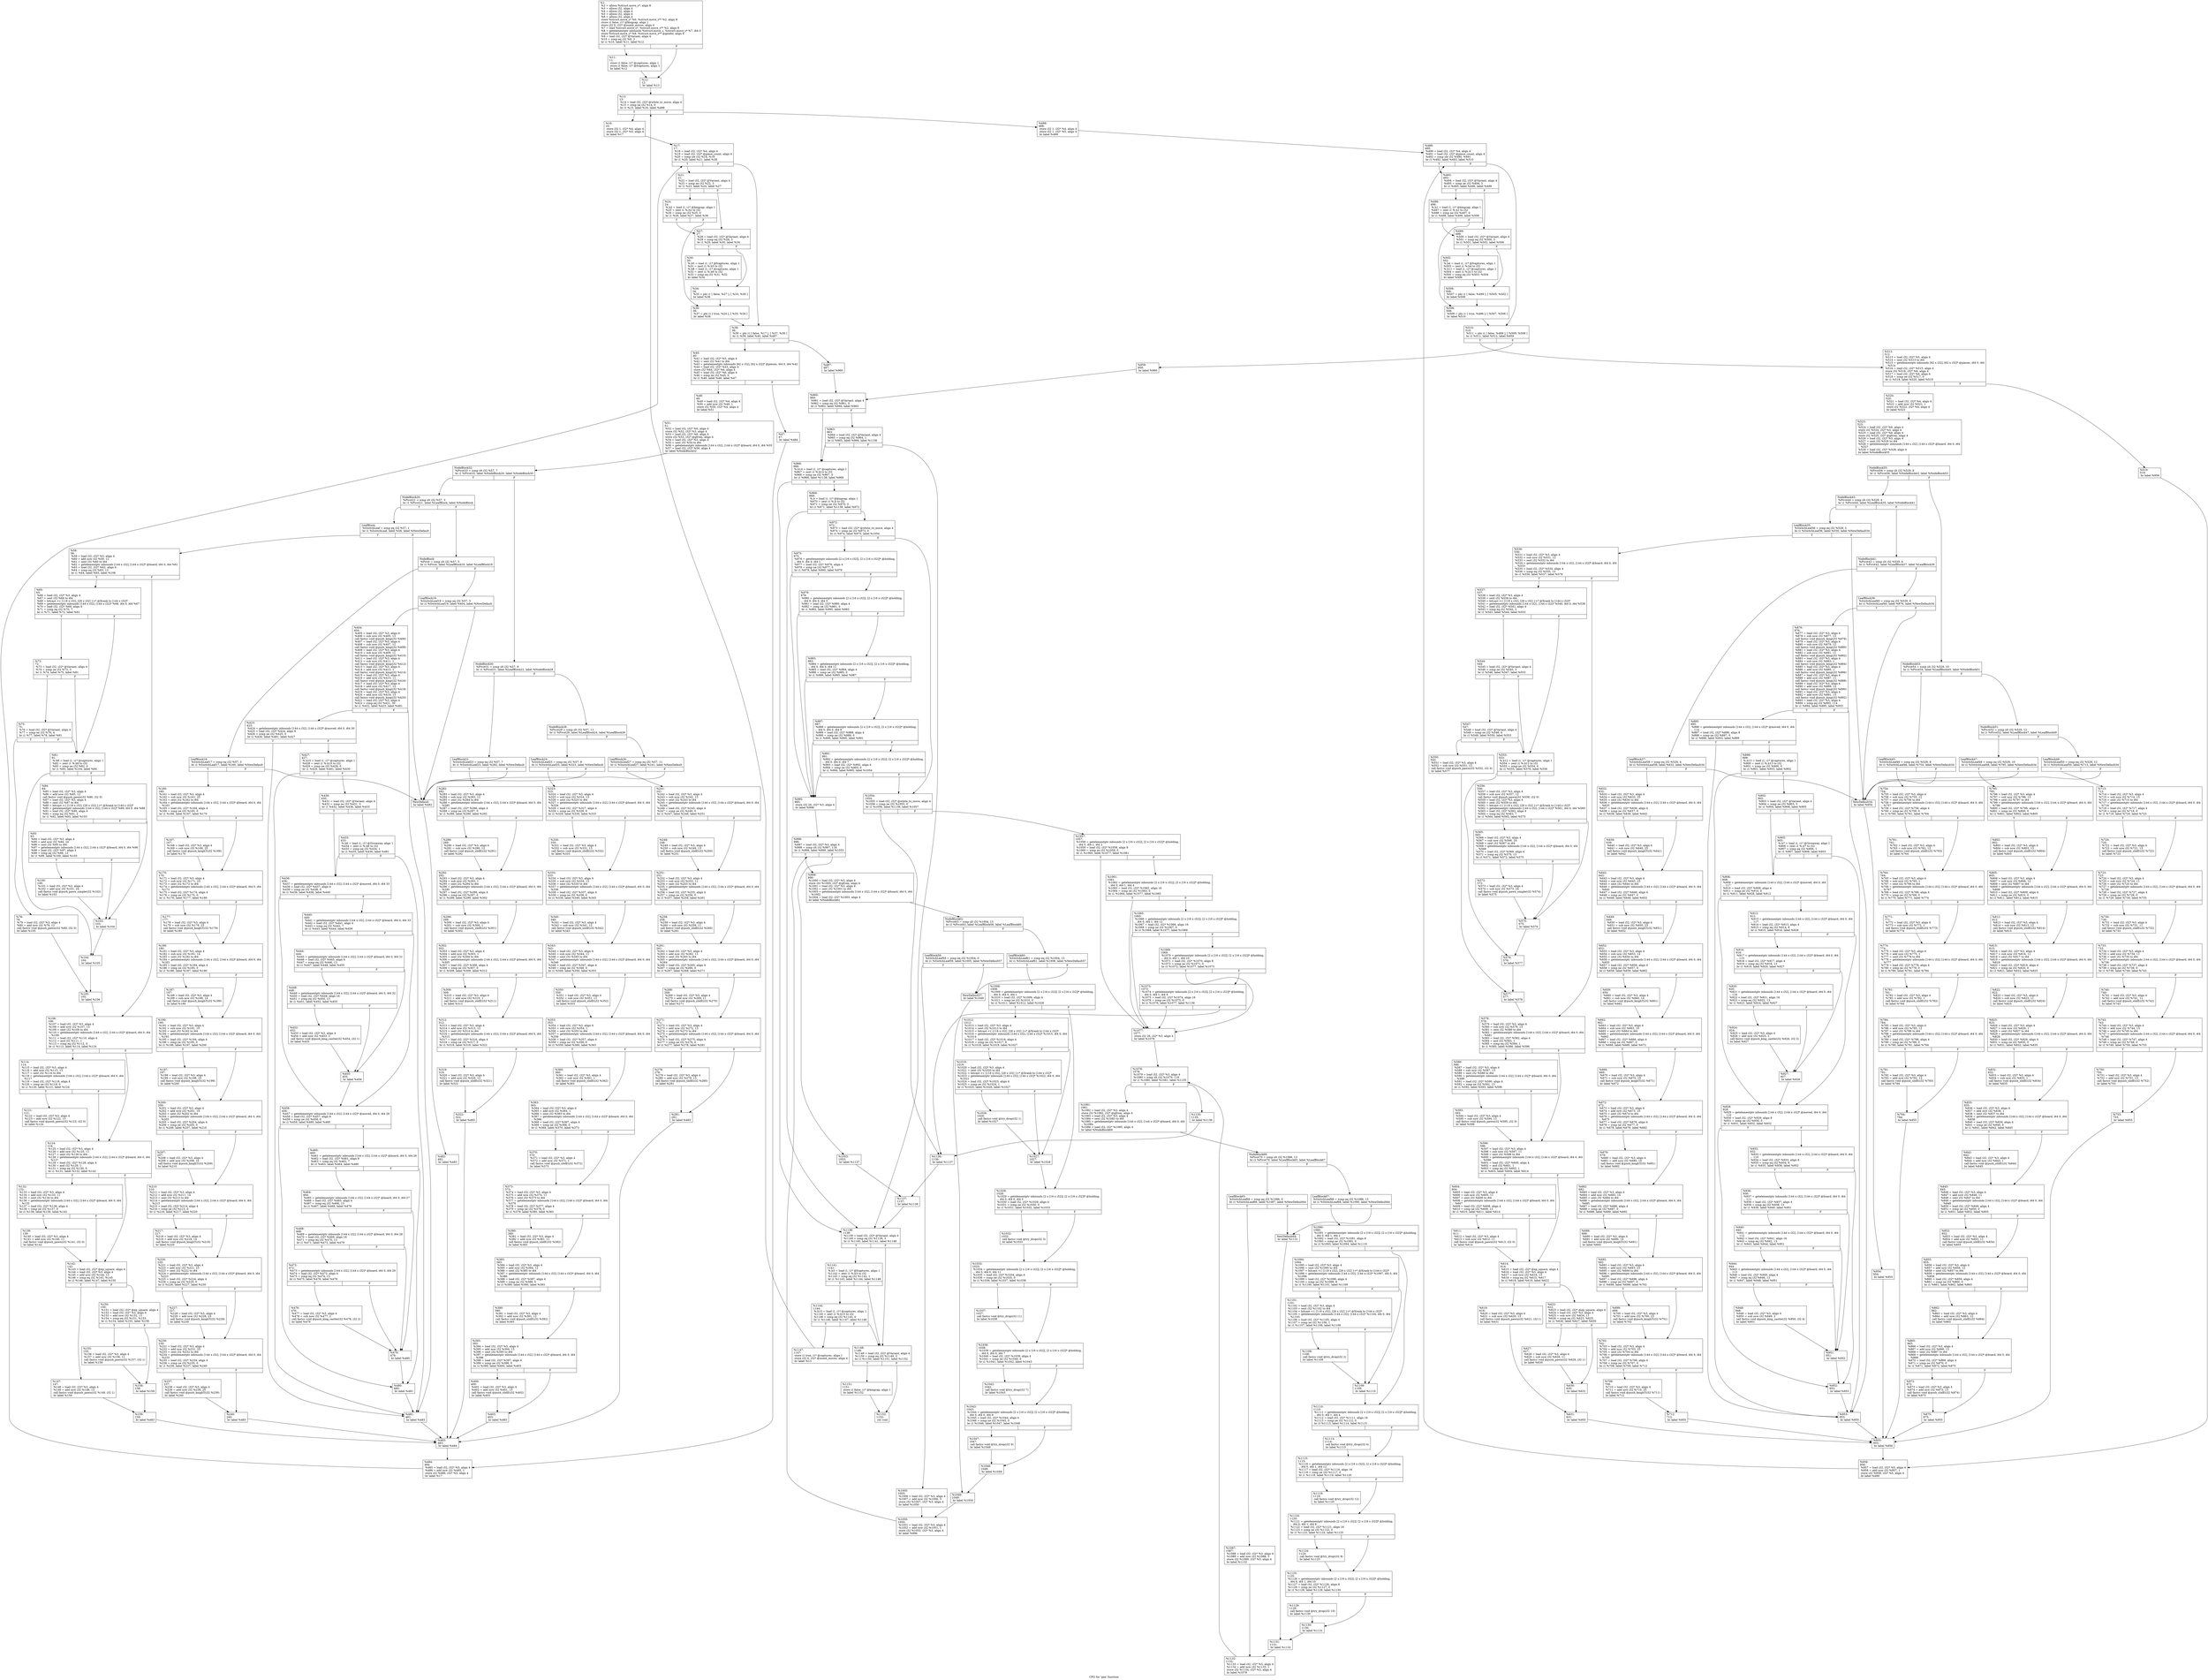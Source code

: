 digraph "CFG for 'gen' function" {
	label="CFG for 'gen' function";

	Node0x24554e0 [shape=record,label="{%1:\l  %2 = alloca %struct.move_s*, align 8\l  %3 = alloca i32, align 4\l  %4 = alloca i32, align 4\l  %5 = alloca i32, align 4\l  %6 = alloca i32, align 4\l  store %struct.move_s* %0, %struct.move_s** %2, align 8\l  store i1 false, i1* @kingcap, align 1\l  store i32 0, i32* @numb_moves, align 4\l  %7 = load %struct.move_s*, %struct.move_s** %2, align 8\l  %8 = getelementptr inbounds %struct.move_s, %struct.move_s* %7, i64 0\l  store %struct.move_s* %8, %struct.move_s** @genfor, align 8\l  %9 = load i32, i32* @Variant, align 4\l  %10 = icmp eq i32 %9, 3\l  br i1 %10, label %11, label %12\l|{<s0>T|<s1>F}}"];
	Node0x24554e0:s0 -> Node0x241a900;
	Node0x24554e0:s1 -> Node0x241a950;
	Node0x241a900 [shape=record,label="{%11:\l11:                                               \l  store i1 false, i1* @captures, align 1\l  store i1 false, i1* @fcaptures, align 1\l  br label %12\l}"];
	Node0x241a900 -> Node0x241a950;
	Node0x241a950 [shape=record,label="{%12:\l12:                                               \l  br label %13\l}"];
	Node0x241a950 -> Node0x241a9a0;
	Node0x241a9a0 [shape=record,label="{%13:\l13:                                               \l  %14 = load i32, i32* @white_to_move, align 4\l  %15 = icmp ne i32 %14, 0\l  br i1 %15, label %16, label %488\l|{<s0>T|<s1>F}}"];
	Node0x241a9a0:s0 -> Node0x241a9f0;
	Node0x241a9a0:s1 -> Node0x2458830;
	Node0x241a9f0 [shape=record,label="{%16:\l16:                                               \l  store i32 1, i32* %4, align 4\l  store i32 1, i32* %5, align 4\l  br label %17\l}"];
	Node0x241a9f0 -> Node0x2456170;
	Node0x2456170 [shape=record,label="{%17:\l17:                                               \l  %18 = load i32, i32* %4, align 4\l  %19 = load i32, i32* @piece_count, align 4\l  %20 = icmp sle i32 %18, %19\l  br i1 %20, label %21, label %38\l|{<s0>T|<s1>F}}"];
	Node0x2456170:s0 -> Node0x24561c0;
	Node0x2456170:s1 -> Node0x24563a0;
	Node0x24561c0 [shape=record,label="{%21:\l21:                                               \l  %22 = load i32, i32* @Variant, align 4\l  %23 = icmp ne i32 %22, 3\l  br i1 %23, label %24, label %27\l|{<s0>T|<s1>F}}"];
	Node0x24561c0:s0 -> Node0x2456210;
	Node0x24561c0:s1 -> Node0x2456260;
	Node0x2456210 [shape=record,label="{%24:\l24:                                               \l  %.b2 = load i1, i1* @kingcap, align 1\l  %25 = zext i1 %.b2 to i32\l  %26 = icmp ne i32 %25, 0\l  br i1 %26, label %27, label %36\l|{<s0>T|<s1>F}}"];
	Node0x2456210:s0 -> Node0x2456260;
	Node0x2456210:s1 -> Node0x2456350;
	Node0x2456260 [shape=record,label="{%27:\l27:                                               \l  %28 = load i32, i32* @Variant, align 4\l  %29 = icmp eq i32 %28, 3\l  br i1 %29, label %30, label %34\l|{<s0>T|<s1>F}}"];
	Node0x2456260:s0 -> Node0x24562b0;
	Node0x2456260:s1 -> Node0x2456300;
	Node0x24562b0 [shape=record,label="{%30:\l30:                                               \l  %.b5 = load i1, i1* @fcaptures, align 1\l  %31 = zext i1 %.b5 to i32\l  %.b8 = load i1, i1* @captures, align 1\l  %32 = zext i1 %.b8 to i32\l  %33 = icmp eq i32 %31, %32\l  br label %34\l}"];
	Node0x24562b0 -> Node0x2456300;
	Node0x2456300 [shape=record,label="{%34:\l34:                                               \l  %35 = phi i1 [ false, %27 ], [ %33, %30 ]\l  br label %36\l}"];
	Node0x2456300 -> Node0x2456350;
	Node0x2456350 [shape=record,label="{%36:\l36:                                               \l  %37 = phi i1 [ true, %24 ], [ %35, %34 ]\l  br label %38\l}"];
	Node0x2456350 -> Node0x24563a0;
	Node0x24563a0 [shape=record,label="{%38:\l38:                                               \l  %39 = phi i1 [ false, %17 ], [ %37, %36 ]\l  br i1 %39, label %40, label %487\l|{<s0>T|<s1>F}}"];
	Node0x24563a0:s0 -> Node0x24563f0;
	Node0x24563a0:s1 -> Node0x24587e0;
	Node0x24563f0 [shape=record,label="{%40:\l40:                                               \l  %41 = load i32, i32* %5, align 4\l  %42 = sext i32 %41 to i64\l  %43 = getelementptr inbounds [62 x i32], [62 x i32]* @pieces, i64 0, i64 %42\l  %44 = load i32, i32* %43, align 4\l  store i32 %44, i32* %6, align 4\l  %45 = load i32, i32* %6, align 4\l  %46 = icmp ne i32 %45, 0\l  br i1 %46, label %48, label %47\l|{<s0>T|<s1>F}}"];
	Node0x24563f0:s0 -> Node0x2456490;
	Node0x24563f0:s1 -> Node0x2456440;
	Node0x2456440 [shape=record,label="{%47:\l47:                                               \l  br label %484\l}"];
	Node0x2456440 -> Node0x2458790;
	Node0x2456490 [shape=record,label="{%48:\l48:                                               \l  %49 = load i32, i32* %4, align 4\l  %50 = add nsw i32 %49, 1\l  store i32 %50, i32* %4, align 4\l  br label %51\l}"];
	Node0x2456490 -> Node0x24564e0;
	Node0x24564e0 [shape=record,label="{%51:\l51:                                               \l  %52 = load i32, i32* %6, align 4\l  store i32 %52, i32* %3, align 4\l  %53 = load i32, i32* %6, align 4\l  store i32 %53, i32* @gfrom, align 4\l  %54 = load i32, i32* %3, align 4\l  %55 = sext i32 %54 to i64\l  %56 = getelementptr inbounds [144 x i32], [144 x i32]* @board, i64 0, i64 %55\l  %57 = load i32, i32* %56, align 4\l  br label %NodeBlock32\l}"];
	Node0x24564e0 -> Node0x2456530;
	Node0x2456530 [shape=record,label="{NodeBlock32:                                      \l  %Pivot33 = icmp slt i32 %57, 7\l  br i1 %Pivot33, label %NodeBlock20, label %NodeBlock30\l|{<s0>T|<s1>F}}"];
	Node0x2456530:s0 -> Node0x2456710;
	Node0x2456530:s1 -> Node0x2456580;
	Node0x2456580 [shape=record,label="{NodeBlock30:                                      \l  %Pivot31 = icmp slt i32 %57, 9\l  br i1 %Pivot31, label %LeafBlock22, label %NodeBlock28\l|{<s0>T|<s1>F}}"];
	Node0x2456580:s0 -> Node0x24566c0;
	Node0x2456580:s1 -> Node0x24565d0;
	Node0x24565d0 [shape=record,label="{NodeBlock28:                                      \l  %Pivot29 = icmp slt i32 %57, 11\l  br i1 %Pivot29, label %LeafBlock24, label %LeafBlock26\l|{<s0>T|<s1>F}}"];
	Node0x24565d0:s0 -> Node0x2456670;
	Node0x24565d0:s1 -> Node0x2456620;
	Node0x2456620 [shape=record,label="{LeafBlock26:                                      \l  %SwitchLeaf27 = icmp eq i32 %57, 11\l  br i1 %SwitchLeaf27, label %241, label %NewDefault\l|{<s0>T|<s1>F}}"];
	Node0x2456620:s0 -> Node0x2457570;
	Node0x2456620:s1 -> Node0x24586a0;
	Node0x2456670 [shape=record,label="{LeafBlock24:                                      \l  %SwitchLeaf25 = icmp eq i32 %57, 9\l  br i1 %SwitchLeaf25, label %323, label %NewDefault\l|{<s0>T|<s1>F}}"];
	Node0x2456670:s0 -> Node0x2457b10;
	Node0x2456670:s1 -> Node0x24586a0;
	Node0x24566c0 [shape=record,label="{LeafBlock22:                                      \l  %SwitchLeaf23 = icmp eq i32 %57, 7\l  br i1 %SwitchLeaf23, label %282, label %NewDefault\l|{<s0>T|<s1>F}}"];
	Node0x24566c0:s0 -> Node0x2457840;
	Node0x24566c0:s1 -> Node0x24586a0;
	Node0x2456710 [shape=record,label="{NodeBlock20:                                      \l  %Pivot21 = icmp slt i32 %57, 3\l  br i1 %Pivot21, label %LeafBlock, label %NodeBlock\l|{<s0>T|<s1>F}}"];
	Node0x2456710:s0 -> Node0x2456850;
	Node0x2456710:s1 -> Node0x2456760;
	Node0x2456760 [shape=record,label="{NodeBlock:                                        \l  %Pivot = icmp slt i32 %57, 5\l  br i1 %Pivot, label %LeafBlock16, label %LeafBlock18\l|{<s0>T|<s1>F}}"];
	Node0x2456760:s0 -> Node0x2456800;
	Node0x2456760:s1 -> Node0x24567b0;
	Node0x24567b0 [shape=record,label="{LeafBlock18:                                      \l  %SwitchLeaf19 = icmp eq i32 %57, 5\l  br i1 %SwitchLeaf19, label %404, label %NewDefault\l|{<s0>T|<s1>F}}"];
	Node0x24567b0:s0 -> Node0x2458060;
	Node0x24567b0:s1 -> Node0x24586a0;
	Node0x2456800 [shape=record,label="{LeafBlock16:                                      \l  %SwitchLeaf17 = icmp eq i32 %57, 3\l  br i1 %SwitchLeaf17, label %160, label %NewDefault\l|{<s0>T|<s1>F}}"];
	Node0x2456800:s0 -> Node0x2457020;
	Node0x2456800:s1 -> Node0x24586a0;
	Node0x2456850 [shape=record,label="{LeafBlock:                                        \l  %SwitchLeaf = icmp eq i32 %57, 1\l  br i1 %SwitchLeaf, label %58, label %NewDefault\l|{<s0>T|<s1>F}}"];
	Node0x2456850:s0 -> Node0x24568a0;
	Node0x2456850:s1 -> Node0x24586a0;
	Node0x24568a0 [shape=record,label="{%58:\l58:                                               \l  %59 = load i32, i32* %3, align 4\l  %60 = add nsw i32 %59, 12\l  %61 = sext i32 %60 to i64\l  %62 = getelementptr inbounds [144 x i32], [144 x i32]* @board, i64 0, i64 %61\l  %63 = load i32, i32* %62, align 4\l  %64 = icmp eq i32 %63, 13\l  br i1 %64, label %65, label %106\l|{<s0>T|<s1>F}}"];
	Node0x24568a0:s0 -> Node0x24568f0;
	Node0x24568a0:s1 -> Node0x2456c60;
	Node0x24568f0 [shape=record,label="{%65:\l65:                                               \l  %66 = load i32, i32* %3, align 4\l  %67 = sext i32 %66 to i64\l  %68 = bitcast \<\{ [118 x i32], [26 x i32] \}\>* @Xrank to [144 x i32]*\l  %69 = getelementptr inbounds [144 x i32], [144 x i32]* %68, i64 0, i64 %67\l  %70 = load i32, i32* %69, align 4\l  %71 = icmp eq i32 %70, 7\l  br i1 %71, label %72, label %81\l|{<s0>T|<s1>F}}"];
	Node0x24568f0:s0 -> Node0x2456940;
	Node0x24568f0:s1 -> Node0x2456a30;
	Node0x2456940 [shape=record,label="{%72:\l72:                                               \l  %73 = load i32, i32* @Variant, align 4\l  %74 = icmp ne i32 %73, 3\l  br i1 %74, label %75, label %81\l|{<s0>T|<s1>F}}"];
	Node0x2456940:s0 -> Node0x2456990;
	Node0x2456940:s1 -> Node0x2456a30;
	Node0x2456990 [shape=record,label="{%75:\l75:                                               \l  %76 = load i32, i32* @Variant, align 4\l  %77 = icmp ne i32 %76, 4\l  br i1 %77, label %78, label %81\l|{<s0>T|<s1>F}}"];
	Node0x2456990:s0 -> Node0x24569e0;
	Node0x2456990:s1 -> Node0x2456a30;
	Node0x24569e0 [shape=record,label="{%78:\l78:                                               \l  %79 = load i32, i32* %3, align 4\l  %80 = add nsw i32 %79, 12\l  call fastcc void @push_pawn(i32 %80, i32 0)\l  br label %105\l}"];
	Node0x24569e0 -> Node0x2456c10;
	Node0x2456a30 [shape=record,label="{%81:\l81:                                               \l  %.b9 = load i1, i1* @captures, align 1\l  %82 = zext i1 %.b9 to i32\l  %83 = icmp ne i32 %82, 0\l  br i1 %83, label %104, label %84\l|{<s0>T|<s1>F}}"];
	Node0x2456a30:s0 -> Node0x2456bc0;
	Node0x2456a30:s1 -> Node0x2456a80;
	Node0x2456a80 [shape=record,label="{%84:\l84:                                               \l  %85 = load i32, i32* %3, align 4\l  %86 = add nsw i32 %85, 12\l  call fastcc void @push_pawn(i32 %86, i32 0)\l  %87 = load i32, i32* %3, align 4\l  %88 = sext i32 %87 to i64\l  %89 = bitcast \<\{ [118 x i32], [26 x i32] \}\>* @Xrank to [144 x i32]*\l  %90 = getelementptr inbounds [144 x i32], [144 x i32]* %89, i64 0, i64 %88\l  %91 = load i32, i32* %90, align 4\l  %92 = icmp eq i32 %91, 2\l  br i1 %92, label %93, label %103\l|{<s0>T|<s1>F}}"];
	Node0x2456a80:s0 -> Node0x2456ad0;
	Node0x2456a80:s1 -> Node0x2456b70;
	Node0x2456ad0 [shape=record,label="{%93:\l93:                                               \l  %94 = load i32, i32* %3, align 4\l  %95 = add nsw i32 %94, 24\l  %96 = sext i32 %95 to i64\l  %97 = getelementptr inbounds [144 x i32], [144 x i32]* @board, i64 0, i64 %96\l  %98 = load i32, i32* %97, align 4\l  %99 = icmp eq i32 %98, 13\l  br i1 %99, label %100, label %103\l|{<s0>T|<s1>F}}"];
	Node0x2456ad0:s0 -> Node0x2456b20;
	Node0x2456ad0:s1 -> Node0x2456b70;
	Node0x2456b20 [shape=record,label="{%100:\l100:                                              \l  %101 = load i32, i32* %3, align 4\l  %102 = add nsw i32 %101, 24\l  call fastcc void @push_pawn_simple(i32 %102)\l  br label %103\l}"];
	Node0x2456b20 -> Node0x2456b70;
	Node0x2456b70 [shape=record,label="{%103:\l103:                                              \l  br label %104\l}"];
	Node0x2456b70 -> Node0x2456bc0;
	Node0x2456bc0 [shape=record,label="{%104:\l104:                                              \l  br label %105\l}"];
	Node0x2456bc0 -> Node0x2456c10;
	Node0x2456c10 [shape=record,label="{%105:\l105:                                              \l  br label %106\l}"];
	Node0x2456c10 -> Node0x2456c60;
	Node0x2456c60 [shape=record,label="{%106:\l106:                                              \l  %107 = load i32, i32* %3, align 4\l  %108 = add nsw i32 %107, 13\l  %109 = sext i32 %108 to i64\l  %110 = getelementptr inbounds [144 x i32], [144 x i32]* @board, i64 0, i64\l... %109\l  %111 = load i32, i32* %110, align 4\l  %112 = and i32 %111, 1\l  %113 = icmp eq i32 %112, 0\l  br i1 %113, label %114, label %124\l|{<s0>T|<s1>F}}"];
	Node0x2456c60:s0 -> Node0x2456cb0;
	Node0x2456c60:s1 -> Node0x2456d50;
	Node0x2456cb0 [shape=record,label="{%114:\l114:                                              \l  %115 = load i32, i32* %3, align 4\l  %116 = add nsw i32 %115, 13\l  %117 = sext i32 %116 to i64\l  %118 = getelementptr inbounds [144 x i32], [144 x i32]* @board, i64 0, i64\l... %117\l  %119 = load i32, i32* %118, align 4\l  %120 = icmp ne i32 %119, 0\l  br i1 %120, label %121, label %124\l|{<s0>T|<s1>F}}"];
	Node0x2456cb0:s0 -> Node0x2456d00;
	Node0x2456cb0:s1 -> Node0x2456d50;
	Node0x2456d00 [shape=record,label="{%121:\l121:                                              \l  %122 = load i32, i32* %3, align 4\l  %123 = add nsw i32 %122, 13\l  call fastcc void @push_pawn(i32 %123, i32 0)\l  br label %124\l}"];
	Node0x2456d00 -> Node0x2456d50;
	Node0x2456d50 [shape=record,label="{%124:\l124:                                              \l  %125 = load i32, i32* %3, align 4\l  %126 = add nsw i32 %125, 11\l  %127 = sext i32 %126 to i64\l  %128 = getelementptr inbounds [144 x i32], [144 x i32]* @board, i64 0, i64\l... %127\l  %129 = load i32, i32* %128, align 4\l  %130 = and i32 %129, 1\l  %131 = icmp eq i32 %130, 0\l  br i1 %131, label %132, label %142\l|{<s0>T|<s1>F}}"];
	Node0x2456d50:s0 -> Node0x2456da0;
	Node0x2456d50:s1 -> Node0x2456e40;
	Node0x2456da0 [shape=record,label="{%132:\l132:                                              \l  %133 = load i32, i32* %3, align 4\l  %134 = add nsw i32 %133, 11\l  %135 = sext i32 %134 to i64\l  %136 = getelementptr inbounds [144 x i32], [144 x i32]* @board, i64 0, i64\l... %135\l  %137 = load i32, i32* %136, align 4\l  %138 = icmp ne i32 %137, 0\l  br i1 %138, label %139, label %142\l|{<s0>T|<s1>F}}"];
	Node0x2456da0:s0 -> Node0x2456df0;
	Node0x2456da0:s1 -> Node0x2456e40;
	Node0x2456df0 [shape=record,label="{%139:\l139:                                              \l  %140 = load i32, i32* %3, align 4\l  %141 = add nsw i32 %140, 11\l  call fastcc void @push_pawn(i32 %141, i32 0)\l  br label %142\l}"];
	Node0x2456df0 -> Node0x2456e40;
	Node0x2456e40 [shape=record,label="{%142:\l142:                                              \l  %143 = load i32, i32* @ep_square, align 4\l  %144 = load i32, i32* %3, align 4\l  %145 = add nsw i32 %144, 13\l  %146 = icmp eq i32 %143, %145\l  br i1 %146, label %147, label %150\l|{<s0>T|<s1>F}}"];
	Node0x2456e40:s0 -> Node0x2456e90;
	Node0x2456e40:s1 -> Node0x2456ee0;
	Node0x2456e90 [shape=record,label="{%147:\l147:                                              \l  %148 = load i32, i32* %3, align 4\l  %149 = add nsw i32 %148, 13\l  call fastcc void @push_pawn(i32 %149, i32 1)\l  br label %159\l}"];
	Node0x2456e90 -> Node0x2456fd0;
	Node0x2456ee0 [shape=record,label="{%150:\l150:                                              \l  %151 = load i32, i32* @ep_square, align 4\l  %152 = load i32, i32* %3, align 4\l  %153 = add nsw i32 %152, 11\l  %154 = icmp eq i32 %151, %153\l  br i1 %154, label %155, label %158\l|{<s0>T|<s1>F}}"];
	Node0x2456ee0:s0 -> Node0x2456f30;
	Node0x2456ee0:s1 -> Node0x2456f80;
	Node0x2456f30 [shape=record,label="{%155:\l155:                                              \l  %156 = load i32, i32* %3, align 4\l  %157 = add nsw i32 %156, 11\l  call fastcc void @push_pawn(i32 %157, i32 1)\l  br label %158\l}"];
	Node0x2456f30 -> Node0x2456f80;
	Node0x2456f80 [shape=record,label="{%158:\l158:                                              \l  br label %159\l}"];
	Node0x2456f80 -> Node0x2456fd0;
	Node0x2456fd0 [shape=record,label="{%159:\l159:                                              \l  br label %483\l}"];
	Node0x2456fd0 -> Node0x2458740;
	Node0x2457020 [shape=record,label="{%160:\l160:                                              \l  %161 = load i32, i32* %3, align 4\l  %162 = sub nsw i32 %161, 25\l  %163 = sext i32 %162 to i64\l  %164 = getelementptr inbounds [144 x i32], [144 x i32]* @board, i64 0, i64\l... %163\l  %165 = load i32, i32* %164, align 4\l  %166 = icmp ne i32 %165, 0\l  br i1 %166, label %167, label %170\l|{<s0>T|<s1>F}}"];
	Node0x2457020:s0 -> Node0x2457070;
	Node0x2457020:s1 -> Node0x24570c0;
	Node0x2457070 [shape=record,label="{%167:\l167:                                              \l  %168 = load i32, i32* %3, align 4\l  %169 = sub nsw i32 %168, 25\l  call fastcc void @push_knighT(i32 %169)\l  br label %170\l}"];
	Node0x2457070 -> Node0x24570c0;
	Node0x24570c0 [shape=record,label="{%170:\l170:                                              \l  %171 = load i32, i32* %3, align 4\l  %172 = sub nsw i32 %171, 23\l  %173 = sext i32 %172 to i64\l  %174 = getelementptr inbounds [144 x i32], [144 x i32]* @board, i64 0, i64\l... %173\l  %175 = load i32, i32* %174, align 4\l  %176 = icmp ne i32 %175, 0\l  br i1 %176, label %177, label %180\l|{<s0>T|<s1>F}}"];
	Node0x24570c0:s0 -> Node0x2457110;
	Node0x24570c0:s1 -> Node0x2457160;
	Node0x2457110 [shape=record,label="{%177:\l177:                                              \l  %178 = load i32, i32* %3, align 4\l  %179 = sub nsw i32 %178, 23\l  call fastcc void @push_knighT(i32 %179)\l  br label %180\l}"];
	Node0x2457110 -> Node0x2457160;
	Node0x2457160 [shape=record,label="{%180:\l180:                                              \l  %181 = load i32, i32* %3, align 4\l  %182 = sub nsw i32 %181, 14\l  %183 = sext i32 %182 to i64\l  %184 = getelementptr inbounds [144 x i32], [144 x i32]* @board, i64 0, i64\l... %183\l  %185 = load i32, i32* %184, align 4\l  %186 = icmp ne i32 %185, 0\l  br i1 %186, label %187, label %190\l|{<s0>T|<s1>F}}"];
	Node0x2457160:s0 -> Node0x24571b0;
	Node0x2457160:s1 -> Node0x2457200;
	Node0x24571b0 [shape=record,label="{%187:\l187:                                              \l  %188 = load i32, i32* %3, align 4\l  %189 = sub nsw i32 %188, 14\l  call fastcc void @push_knighT(i32 %189)\l  br label %190\l}"];
	Node0x24571b0 -> Node0x2457200;
	Node0x2457200 [shape=record,label="{%190:\l190:                                              \l  %191 = load i32, i32* %3, align 4\l  %192 = sub nsw i32 %191, 10\l  %193 = sext i32 %192 to i64\l  %194 = getelementptr inbounds [144 x i32], [144 x i32]* @board, i64 0, i64\l... %193\l  %195 = load i32, i32* %194, align 4\l  %196 = icmp ne i32 %195, 0\l  br i1 %196, label %197, label %200\l|{<s0>T|<s1>F}}"];
	Node0x2457200:s0 -> Node0x2457250;
	Node0x2457200:s1 -> Node0x24572a0;
	Node0x2457250 [shape=record,label="{%197:\l197:                                              \l  %198 = load i32, i32* %3, align 4\l  %199 = sub nsw i32 %198, 10\l  call fastcc void @push_knighT(i32 %199)\l  br label %200\l}"];
	Node0x2457250 -> Node0x24572a0;
	Node0x24572a0 [shape=record,label="{%200:\l200:                                              \l  %201 = load i32, i32* %3, align 4\l  %202 = add nsw i32 %201, 10\l  %203 = sext i32 %202 to i64\l  %204 = getelementptr inbounds [144 x i32], [144 x i32]* @board, i64 0, i64\l... %203\l  %205 = load i32, i32* %204, align 4\l  %206 = icmp ne i32 %205, 0\l  br i1 %206, label %207, label %210\l|{<s0>T|<s1>F}}"];
	Node0x24572a0:s0 -> Node0x24572f0;
	Node0x24572a0:s1 -> Node0x2457340;
	Node0x24572f0 [shape=record,label="{%207:\l207:                                              \l  %208 = load i32, i32* %3, align 4\l  %209 = add nsw i32 %208, 10\l  call fastcc void @push_knighT(i32 %209)\l  br label %210\l}"];
	Node0x24572f0 -> Node0x2457340;
	Node0x2457340 [shape=record,label="{%210:\l210:                                              \l  %211 = load i32, i32* %3, align 4\l  %212 = add nsw i32 %211, 14\l  %213 = sext i32 %212 to i64\l  %214 = getelementptr inbounds [144 x i32], [144 x i32]* @board, i64 0, i64\l... %213\l  %215 = load i32, i32* %214, align 4\l  %216 = icmp ne i32 %215, 0\l  br i1 %216, label %217, label %220\l|{<s0>T|<s1>F}}"];
	Node0x2457340:s0 -> Node0x2457390;
	Node0x2457340:s1 -> Node0x24573e0;
	Node0x2457390 [shape=record,label="{%217:\l217:                                              \l  %218 = load i32, i32* %3, align 4\l  %219 = add nsw i32 %218, 14\l  call fastcc void @push_knighT(i32 %219)\l  br label %220\l}"];
	Node0x2457390 -> Node0x24573e0;
	Node0x24573e0 [shape=record,label="{%220:\l220:                                              \l  %221 = load i32, i32* %3, align 4\l  %222 = add nsw i32 %221, 23\l  %223 = sext i32 %222 to i64\l  %224 = getelementptr inbounds [144 x i32], [144 x i32]* @board, i64 0, i64\l... %223\l  %225 = load i32, i32* %224, align 4\l  %226 = icmp ne i32 %225, 0\l  br i1 %226, label %227, label %230\l|{<s0>T|<s1>F}}"];
	Node0x24573e0:s0 -> Node0x2457430;
	Node0x24573e0:s1 -> Node0x2457480;
	Node0x2457430 [shape=record,label="{%227:\l227:                                              \l  %228 = load i32, i32* %3, align 4\l  %229 = add nsw i32 %228, 23\l  call fastcc void @push_knighT(i32 %229)\l  br label %230\l}"];
	Node0x2457430 -> Node0x2457480;
	Node0x2457480 [shape=record,label="{%230:\l230:                                              \l  %231 = load i32, i32* %3, align 4\l  %232 = add nsw i32 %231, 25\l  %233 = sext i32 %232 to i64\l  %234 = getelementptr inbounds [144 x i32], [144 x i32]* @board, i64 0, i64\l... %233\l  %235 = load i32, i32* %234, align 4\l  %236 = icmp ne i32 %235, 0\l  br i1 %236, label %237, label %240\l|{<s0>T|<s1>F}}"];
	Node0x2457480:s0 -> Node0x24574d0;
	Node0x2457480:s1 -> Node0x2457520;
	Node0x24574d0 [shape=record,label="{%237:\l237:                                              \l  %238 = load i32, i32* %3, align 4\l  %239 = add nsw i32 %238, 25\l  call fastcc void @push_knighT(i32 %239)\l  br label %240\l}"];
	Node0x24574d0 -> Node0x2457520;
	Node0x2457520 [shape=record,label="{%240:\l240:                                              \l  br label %483\l}"];
	Node0x2457520 -> Node0x2458740;
	Node0x2457570 [shape=record,label="{%241:\l241:                                              \l  %242 = load i32, i32* %3, align 4\l  %243 = sub nsw i32 %242, 13\l  %244 = sext i32 %243 to i64\l  %245 = getelementptr inbounds [144 x i32], [144 x i32]* @board, i64 0, i64\l... %244\l  %246 = load i32, i32* %245, align 4\l  %247 = icmp ne i32 %246, 0\l  br i1 %247, label %248, label %251\l|{<s0>T|<s1>F}}"];
	Node0x2457570:s0 -> Node0x24575c0;
	Node0x2457570:s1 -> Node0x2457610;
	Node0x24575c0 [shape=record,label="{%248:\l248:                                              \l  %249 = load i32, i32* %3, align 4\l  %250 = sub nsw i32 %249, 13\l  call fastcc void @push_slidE(i32 %250)\l  br label %251\l}"];
	Node0x24575c0 -> Node0x2457610;
	Node0x2457610 [shape=record,label="{%251:\l251:                                              \l  %252 = load i32, i32* %3, align 4\l  %253 = sub nsw i32 %252, 11\l  %254 = sext i32 %253 to i64\l  %255 = getelementptr inbounds [144 x i32], [144 x i32]* @board, i64 0, i64\l... %254\l  %256 = load i32, i32* %255, align 4\l  %257 = icmp ne i32 %256, 0\l  br i1 %257, label %258, label %261\l|{<s0>T|<s1>F}}"];
	Node0x2457610:s0 -> Node0x2457660;
	Node0x2457610:s1 -> Node0x24576b0;
	Node0x2457660 [shape=record,label="{%258:\l258:                                              \l  %259 = load i32, i32* %3, align 4\l  %260 = sub nsw i32 %259, 11\l  call fastcc void @push_slidE(i32 %260)\l  br label %261\l}"];
	Node0x2457660 -> Node0x24576b0;
	Node0x24576b0 [shape=record,label="{%261:\l261:                                              \l  %262 = load i32, i32* %3, align 4\l  %263 = add nsw i32 %262, 11\l  %264 = sext i32 %263 to i64\l  %265 = getelementptr inbounds [144 x i32], [144 x i32]* @board, i64 0, i64\l... %264\l  %266 = load i32, i32* %265, align 4\l  %267 = icmp ne i32 %266, 0\l  br i1 %267, label %268, label %271\l|{<s0>T|<s1>F}}"];
	Node0x24576b0:s0 -> Node0x2457700;
	Node0x24576b0:s1 -> Node0x2457750;
	Node0x2457700 [shape=record,label="{%268:\l268:                                              \l  %269 = load i32, i32* %3, align 4\l  %270 = add nsw i32 %269, 11\l  call fastcc void @push_slidE(i32 %270)\l  br label %271\l}"];
	Node0x2457700 -> Node0x2457750;
	Node0x2457750 [shape=record,label="{%271:\l271:                                              \l  %272 = load i32, i32* %3, align 4\l  %273 = add nsw i32 %272, 13\l  %274 = sext i32 %273 to i64\l  %275 = getelementptr inbounds [144 x i32], [144 x i32]* @board, i64 0, i64\l... %274\l  %276 = load i32, i32* %275, align 4\l  %277 = icmp ne i32 %276, 0\l  br i1 %277, label %278, label %281\l|{<s0>T|<s1>F}}"];
	Node0x2457750:s0 -> Node0x24577a0;
	Node0x2457750:s1 -> Node0x24577f0;
	Node0x24577a0 [shape=record,label="{%278:\l278:                                              \l  %279 = load i32, i32* %3, align 4\l  %280 = add nsw i32 %279, 13\l  call fastcc void @push_slidE(i32 %280)\l  br label %281\l}"];
	Node0x24577a0 -> Node0x24577f0;
	Node0x24577f0 [shape=record,label="{%281:\l281:                                              \l  br label %483\l}"];
	Node0x24577f0 -> Node0x2458740;
	Node0x2457840 [shape=record,label="{%282:\l282:                                              \l  %283 = load i32, i32* %3, align 4\l  %284 = sub nsw i32 %283, 12\l  %285 = sext i32 %284 to i64\l  %286 = getelementptr inbounds [144 x i32], [144 x i32]* @board, i64 0, i64\l... %285\l  %287 = load i32, i32* %286, align 4\l  %288 = icmp ne i32 %287, 0\l  br i1 %288, label %289, label %292\l|{<s0>T|<s1>F}}"];
	Node0x2457840:s0 -> Node0x2457890;
	Node0x2457840:s1 -> Node0x24578e0;
	Node0x2457890 [shape=record,label="{%289:\l289:                                              \l  %290 = load i32, i32* %3, align 4\l  %291 = sub nsw i32 %290, 12\l  call fastcc void @push_slidE(i32 %291)\l  br label %292\l}"];
	Node0x2457890 -> Node0x24578e0;
	Node0x24578e0 [shape=record,label="{%292:\l292:                                              \l  %293 = load i32, i32* %3, align 4\l  %294 = sub nsw i32 %293, 1\l  %295 = sext i32 %294 to i64\l  %296 = getelementptr inbounds [144 x i32], [144 x i32]* @board, i64 0, i64\l... %295\l  %297 = load i32, i32* %296, align 4\l  %298 = icmp ne i32 %297, 0\l  br i1 %298, label %299, label %302\l|{<s0>T|<s1>F}}"];
	Node0x24578e0:s0 -> Node0x2457930;
	Node0x24578e0:s1 -> Node0x2457980;
	Node0x2457930 [shape=record,label="{%299:\l299:                                              \l  %300 = load i32, i32* %3, align 4\l  %301 = sub nsw i32 %300, 1\l  call fastcc void @push_slidE(i32 %301)\l  br label %302\l}"];
	Node0x2457930 -> Node0x2457980;
	Node0x2457980 [shape=record,label="{%302:\l302:                                              \l  %303 = load i32, i32* %3, align 4\l  %304 = add nsw i32 %303, 1\l  %305 = sext i32 %304 to i64\l  %306 = getelementptr inbounds [144 x i32], [144 x i32]* @board, i64 0, i64\l... %305\l  %307 = load i32, i32* %306, align 4\l  %308 = icmp ne i32 %307, 0\l  br i1 %308, label %309, label %312\l|{<s0>T|<s1>F}}"];
	Node0x2457980:s0 -> Node0x24579d0;
	Node0x2457980:s1 -> Node0x2457a20;
	Node0x24579d0 [shape=record,label="{%309:\l309:                                              \l  %310 = load i32, i32* %3, align 4\l  %311 = add nsw i32 %310, 1\l  call fastcc void @push_slidE(i32 %311)\l  br label %312\l}"];
	Node0x24579d0 -> Node0x2457a20;
	Node0x2457a20 [shape=record,label="{%312:\l312:                                              \l  %313 = load i32, i32* %3, align 4\l  %314 = add nsw i32 %313, 12\l  %315 = sext i32 %314 to i64\l  %316 = getelementptr inbounds [144 x i32], [144 x i32]* @board, i64 0, i64\l... %315\l  %317 = load i32, i32* %316, align 4\l  %318 = icmp ne i32 %317, 0\l  br i1 %318, label %319, label %322\l|{<s0>T|<s1>F}}"];
	Node0x2457a20:s0 -> Node0x2457a70;
	Node0x2457a20:s1 -> Node0x2457ac0;
	Node0x2457a70 [shape=record,label="{%319:\l319:                                              \l  %320 = load i32, i32* %3, align 4\l  %321 = add nsw i32 %320, 12\l  call fastcc void @push_slidE(i32 %321)\l  br label %322\l}"];
	Node0x2457a70 -> Node0x2457ac0;
	Node0x2457ac0 [shape=record,label="{%322:\l322:                                              \l  br label %483\l}"];
	Node0x2457ac0 -> Node0x2458740;
	Node0x2457b10 [shape=record,label="{%323:\l323:                                              \l  %324 = load i32, i32* %3, align 4\l  %325 = sub nsw i32 %324, 13\l  %326 = sext i32 %325 to i64\l  %327 = getelementptr inbounds [144 x i32], [144 x i32]* @board, i64 0, i64\l... %326\l  %328 = load i32, i32* %327, align 4\l  %329 = icmp ne i32 %328, 0\l  br i1 %329, label %330, label %333\l|{<s0>T|<s1>F}}"];
	Node0x2457b10:s0 -> Node0x2457b60;
	Node0x2457b10:s1 -> Node0x2457bb0;
	Node0x2457b60 [shape=record,label="{%330:\l330:                                              \l  %331 = load i32, i32* %3, align 4\l  %332 = sub nsw i32 %331, 13\l  call fastcc void @push_slidE(i32 %332)\l  br label %333\l}"];
	Node0x2457b60 -> Node0x2457bb0;
	Node0x2457bb0 [shape=record,label="{%333:\l333:                                              \l  %334 = load i32, i32* %3, align 4\l  %335 = sub nsw i32 %334, 12\l  %336 = sext i32 %335 to i64\l  %337 = getelementptr inbounds [144 x i32], [144 x i32]* @board, i64 0, i64\l... %336\l  %338 = load i32, i32* %337, align 4\l  %339 = icmp ne i32 %338, 0\l  br i1 %339, label %340, label %343\l|{<s0>T|<s1>F}}"];
	Node0x2457bb0:s0 -> Node0x2457c00;
	Node0x2457bb0:s1 -> Node0x2457c50;
	Node0x2457c00 [shape=record,label="{%340:\l340:                                              \l  %341 = load i32, i32* %3, align 4\l  %342 = sub nsw i32 %341, 12\l  call fastcc void @push_slidE(i32 %342)\l  br label %343\l}"];
	Node0x2457c00 -> Node0x2457c50;
	Node0x2457c50 [shape=record,label="{%343:\l343:                                              \l  %344 = load i32, i32* %3, align 4\l  %345 = sub nsw i32 %344, 11\l  %346 = sext i32 %345 to i64\l  %347 = getelementptr inbounds [144 x i32], [144 x i32]* @board, i64 0, i64\l... %346\l  %348 = load i32, i32* %347, align 4\l  %349 = icmp ne i32 %348, 0\l  br i1 %349, label %350, label %353\l|{<s0>T|<s1>F}}"];
	Node0x2457c50:s0 -> Node0x2457ca0;
	Node0x2457c50:s1 -> Node0x2457cf0;
	Node0x2457ca0 [shape=record,label="{%350:\l350:                                              \l  %351 = load i32, i32* %3, align 4\l  %352 = sub nsw i32 %351, 11\l  call fastcc void @push_slidE(i32 %352)\l  br label %353\l}"];
	Node0x2457ca0 -> Node0x2457cf0;
	Node0x2457cf0 [shape=record,label="{%353:\l353:                                              \l  %354 = load i32, i32* %3, align 4\l  %355 = sub nsw i32 %354, 1\l  %356 = sext i32 %355 to i64\l  %357 = getelementptr inbounds [144 x i32], [144 x i32]* @board, i64 0, i64\l... %356\l  %358 = load i32, i32* %357, align 4\l  %359 = icmp ne i32 %358, 0\l  br i1 %359, label %360, label %363\l|{<s0>T|<s1>F}}"];
	Node0x2457cf0:s0 -> Node0x2457d40;
	Node0x2457cf0:s1 -> Node0x2457d90;
	Node0x2457d40 [shape=record,label="{%360:\l360:                                              \l  %361 = load i32, i32* %3, align 4\l  %362 = sub nsw i32 %361, 1\l  call fastcc void @push_slidE(i32 %362)\l  br label %363\l}"];
	Node0x2457d40 -> Node0x2457d90;
	Node0x2457d90 [shape=record,label="{%363:\l363:                                              \l  %364 = load i32, i32* %3, align 4\l  %365 = add nsw i32 %364, 1\l  %366 = sext i32 %365 to i64\l  %367 = getelementptr inbounds [144 x i32], [144 x i32]* @board, i64 0, i64\l... %366\l  %368 = load i32, i32* %367, align 4\l  %369 = icmp ne i32 %368, 0\l  br i1 %369, label %370, label %373\l|{<s0>T|<s1>F}}"];
	Node0x2457d90:s0 -> Node0x2457de0;
	Node0x2457d90:s1 -> Node0x2457e30;
	Node0x2457de0 [shape=record,label="{%370:\l370:                                              \l  %371 = load i32, i32* %3, align 4\l  %372 = add nsw i32 %371, 1\l  call fastcc void @push_slidE(i32 %372)\l  br label %373\l}"];
	Node0x2457de0 -> Node0x2457e30;
	Node0x2457e30 [shape=record,label="{%373:\l373:                                              \l  %374 = load i32, i32* %3, align 4\l  %375 = add nsw i32 %374, 11\l  %376 = sext i32 %375 to i64\l  %377 = getelementptr inbounds [144 x i32], [144 x i32]* @board, i64 0, i64\l... %376\l  %378 = load i32, i32* %377, align 4\l  %379 = icmp ne i32 %378, 0\l  br i1 %379, label %380, label %383\l|{<s0>T|<s1>F}}"];
	Node0x2457e30:s0 -> Node0x2457e80;
	Node0x2457e30:s1 -> Node0x2457ed0;
	Node0x2457e80 [shape=record,label="{%380:\l380:                                              \l  %381 = load i32, i32* %3, align 4\l  %382 = add nsw i32 %381, 11\l  call fastcc void @push_slidE(i32 %382)\l  br label %383\l}"];
	Node0x2457e80 -> Node0x2457ed0;
	Node0x2457ed0 [shape=record,label="{%383:\l383:                                              \l  %384 = load i32, i32* %3, align 4\l  %385 = add nsw i32 %384, 12\l  %386 = sext i32 %385 to i64\l  %387 = getelementptr inbounds [144 x i32], [144 x i32]* @board, i64 0, i64\l... %386\l  %388 = load i32, i32* %387, align 4\l  %389 = icmp ne i32 %388, 0\l  br i1 %389, label %390, label %393\l|{<s0>T|<s1>F}}"];
	Node0x2457ed0:s0 -> Node0x2457f20;
	Node0x2457ed0:s1 -> Node0x2457f70;
	Node0x2457f20 [shape=record,label="{%390:\l390:                                              \l  %391 = load i32, i32* %3, align 4\l  %392 = add nsw i32 %391, 12\l  call fastcc void @push_slidE(i32 %392)\l  br label %393\l}"];
	Node0x2457f20 -> Node0x2457f70;
	Node0x2457f70 [shape=record,label="{%393:\l393:                                              \l  %394 = load i32, i32* %3, align 4\l  %395 = add nsw i32 %394, 13\l  %396 = sext i32 %395 to i64\l  %397 = getelementptr inbounds [144 x i32], [144 x i32]* @board, i64 0, i64\l... %396\l  %398 = load i32, i32* %397, align 4\l  %399 = icmp ne i32 %398, 0\l  br i1 %399, label %400, label %403\l|{<s0>T|<s1>F}}"];
	Node0x2457f70:s0 -> Node0x2457fc0;
	Node0x2457f70:s1 -> Node0x2458010;
	Node0x2457fc0 [shape=record,label="{%400:\l400:                                              \l  %401 = load i32, i32* %3, align 4\l  %402 = add nsw i32 %401, 13\l  call fastcc void @push_slidE(i32 %402)\l  br label %403\l}"];
	Node0x2457fc0 -> Node0x2458010;
	Node0x2458010 [shape=record,label="{%403:\l403:                                              \l  br label %483\l}"];
	Node0x2458010 -> Node0x2458740;
	Node0x2458060 [shape=record,label="{%404:\l404:                                              \l  %405 = load i32, i32* %3, align 4\l  %406 = sub nsw i32 %405, 13\l  call fastcc void @push_king(i32 %406)\l  %407 = load i32, i32* %3, align 4\l  %408 = sub nsw i32 %407, 12\l  call fastcc void @push_king(i32 %408)\l  %409 = load i32, i32* %3, align 4\l  %410 = sub nsw i32 %409, 11\l  call fastcc void @push_king(i32 %410)\l  %411 = load i32, i32* %3, align 4\l  %412 = sub nsw i32 %411, 1\l  call fastcc void @push_king(i32 %412)\l  %413 = load i32, i32* %3, align 4\l  %414 = add nsw i32 %413, 1\l  call fastcc void @push_king(i32 %414)\l  %415 = load i32, i32* %3, align 4\l  %416 = add nsw i32 %415, 11\l  call fastcc void @push_king(i32 %416)\l  %417 = load i32, i32* %3, align 4\l  %418 = add nsw i32 %417, 12\l  call fastcc void @push_king(i32 %418)\l  %419 = load i32, i32* %3, align 4\l  %420 = add nsw i32 %419, 13\l  call fastcc void @push_king(i32 %420)\l  %421 = load i32, i32* %3, align 4\l  %422 = icmp eq i32 %421, 30\l  br i1 %422, label %423, label %481\l|{<s0>T|<s1>F}}"];
	Node0x2458060:s0 -> Node0x24580b0;
	Node0x2458060:s1 -> Node0x2458650;
	Node0x24580b0 [shape=record,label="{%423:\l423:                                              \l  %424 = getelementptr inbounds [144 x i32], [144 x i32]* @moved, i64 0, i64 30\l  %425 = load i32, i32* %424, align 8\l  %426 = icmp ne i32 %425, 0\l  br i1 %426, label %481, label %427\l|{<s0>T|<s1>F}}"];
	Node0x24580b0:s0 -> Node0x2458650;
	Node0x24580b0:s1 -> Node0x2458100;
	Node0x2458100 [shape=record,label="{%427:\l427:                                              \l  %.b10 = load i1, i1* @captures, align 1\l  %428 = zext i1 %.b10 to i32\l  %429 = icmp ne i32 %428, 0\l  br i1 %429, label %481, label %430\l|{<s0>T|<s1>F}}"];
	Node0x2458100:s0 -> Node0x2458650;
	Node0x2458100:s1 -> Node0x2458150;
	Node0x2458150 [shape=record,label="{%430:\l430:                                              \l  %431 = load i32, i32* @Variant, align 4\l  %432 = icmp ne i32 %431, 3\l  br i1 %432, label %436, label %433\l|{<s0>T|<s1>F}}"];
	Node0x2458150:s0 -> Node0x24581f0;
	Node0x2458150:s1 -> Node0x24581a0;
	Node0x24581a0 [shape=record,label="{%433:\l433:                                              \l  %.b6 = load i1, i1* @Giveaway, align 1\l  %434 = zext i1 %.b6 to i32\l  %435 = icmp eq i32 %434, 1\l  br i1 %435, label %436, label %481\l|{<s0>T|<s1>F}}"];
	Node0x24581a0:s0 -> Node0x24581f0;
	Node0x24581a0:s1 -> Node0x2458650;
	Node0x24581f0 [shape=record,label="{%436:\l436:                                              \l  %437 = getelementptr inbounds [144 x i32], [144 x i32]* @moved, i64 0, i64 33\l  %438 = load i32, i32* %437, align 4\l  %439 = icmp ne i32 %438, 0\l  br i1 %439, label %456, label %440\l|{<s0>T|<s1>F}}"];
	Node0x24581f0:s0 -> Node0x24583d0;
	Node0x24581f0:s1 -> Node0x2458240;
	Node0x2458240 [shape=record,label="{%440:\l440:                                              \l  %441 = getelementptr inbounds [144 x i32], [144 x i32]* @board, i64 0, i64 33\l  %442 = load i32, i32* %441, align 4\l  %443 = icmp eq i32 %442, 7\l  br i1 %443, label %444, label %456\l|{<s0>T|<s1>F}}"];
	Node0x2458240:s0 -> Node0x2458290;
	Node0x2458240:s1 -> Node0x24583d0;
	Node0x2458290 [shape=record,label="{%444:\l444:                                              \l  %445 = getelementptr inbounds [144 x i32], [144 x i32]* @board, i64 0, i64 31\l  %446 = load i32, i32* %445, align 4\l  %447 = icmp eq i32 %446, 13\l  br i1 %447, label %448, label %455\l|{<s0>T|<s1>F}}"];
	Node0x2458290:s0 -> Node0x24582e0;
	Node0x2458290:s1 -> Node0x2458380;
	Node0x24582e0 [shape=record,label="{%448:\l448:                                              \l  %449 = getelementptr inbounds [144 x i32], [144 x i32]* @board, i64 0, i64 32\l  %450 = load i32, i32* %449, align 16\l  %451 = icmp eq i32 %450, 13\l  br i1 %451, label %452, label %455\l|{<s0>T|<s1>F}}"];
	Node0x24582e0:s0 -> Node0x2458330;
	Node0x24582e0:s1 -> Node0x2458380;
	Node0x2458330 [shape=record,label="{%452:\l452:                                              \l  %453 = load i32, i32* %3, align 4\l  %454 = add nsw i32 %453, 2\l  call fastcc void @push_king_castle(i32 %454, i32 1)\l  br label %455\l}"];
	Node0x2458330 -> Node0x2458380;
	Node0x2458380 [shape=record,label="{%455:\l455:                                              \l  br label %456\l}"];
	Node0x2458380 -> Node0x24583d0;
	Node0x24583d0 [shape=record,label="{%456:\l456:                                              \l  %457 = getelementptr inbounds [144 x i32], [144 x i32]* @moved, i64 0, i64 26\l  %458 = load i32, i32* %457, align 8\l  %459 = icmp ne i32 %458, 0\l  br i1 %459, label %480, label %460\l|{<s0>T|<s1>F}}"];
	Node0x24583d0:s0 -> Node0x2458600;
	Node0x24583d0:s1 -> Node0x2458420;
	Node0x2458420 [shape=record,label="{%460:\l460:                                              \l  %461 = getelementptr inbounds [144 x i32], [144 x i32]* @board, i64 0, i64 26\l  %462 = load i32, i32* %461, align 8\l  %463 = icmp eq i32 %462, 7\l  br i1 %463, label %464, label %480\l|{<s0>T|<s1>F}}"];
	Node0x2458420:s0 -> Node0x2458470;
	Node0x2458420:s1 -> Node0x2458600;
	Node0x2458470 [shape=record,label="{%464:\l464:                                              \l  %465 = getelementptr inbounds [144 x i32], [144 x i32]* @board, i64 0, i64 27\l  %466 = load i32, i32* %465, align 4\l  %467 = icmp eq i32 %466, 13\l  br i1 %467, label %468, label %479\l|{<s0>T|<s1>F}}"];
	Node0x2458470:s0 -> Node0x24584c0;
	Node0x2458470:s1 -> Node0x24585b0;
	Node0x24584c0 [shape=record,label="{%468:\l468:                                              \l  %469 = getelementptr inbounds [144 x i32], [144 x i32]* @board, i64 0, i64 28\l  %470 = load i32, i32* %469, align 16\l  %471 = icmp eq i32 %470, 13\l  br i1 %471, label %472, label %479\l|{<s0>T|<s1>F}}"];
	Node0x24584c0:s0 -> Node0x2458510;
	Node0x24584c0:s1 -> Node0x24585b0;
	Node0x2458510 [shape=record,label="{%472:\l472:                                              \l  %473 = getelementptr inbounds [144 x i32], [144 x i32]* @board, i64 0, i64 29\l  %474 = load i32, i32* %473, align 4\l  %475 = icmp eq i32 %474, 13\l  br i1 %475, label %476, label %479\l|{<s0>T|<s1>F}}"];
	Node0x2458510:s0 -> Node0x2458560;
	Node0x2458510:s1 -> Node0x24585b0;
	Node0x2458560 [shape=record,label="{%476:\l476:                                              \l  %477 = load i32, i32* %3, align 4\l  %478 = sub nsw i32 %477, 2\l  call fastcc void @push_king_castle(i32 %478, i32 2)\l  br label %479\l}"];
	Node0x2458560 -> Node0x24585b0;
	Node0x24585b0 [shape=record,label="{%479:\l479:                                              \l  br label %480\l}"];
	Node0x24585b0 -> Node0x2458600;
	Node0x2458600 [shape=record,label="{%480:\l480:                                              \l  br label %481\l}"];
	Node0x2458600 -> Node0x2458650;
	Node0x2458650 [shape=record,label="{%481:\l481:                                              \l  br label %483\l}"];
	Node0x2458650 -> Node0x2458740;
	Node0x24586a0 [shape=record,label="{NewDefault:                                       \l  br label %482\l}"];
	Node0x24586a0 -> Node0x24586f0;
	Node0x24586f0 [shape=record,label="{%482:\l482:                                              \l  br label %483\l}"];
	Node0x24586f0 -> Node0x2458740;
	Node0x2458740 [shape=record,label="{%483:\l483:                                              \l  br label %484\l}"];
	Node0x2458740 -> Node0x2458790;
	Node0x2458790 [shape=record,label="{%484:\l484:                                              \l  %485 = load i32, i32* %5, align 4\l  %486 = add nsw i32 %485, 1\l  store i32 %486, i32* %5, align 4\l  br label %17\l}"];
	Node0x2458790 -> Node0x2456170;
	Node0x24587e0 [shape=record,label="{%487:\l487:                                              \l  br label %960\l}"];
	Node0x24587e0 -> Node0x245af40;
	Node0x2458830 [shape=record,label="{%488:\l488:                                              \l  store i32 1, i32* %4, align 4\l  store i32 1, i32* %5, align 4\l  br label %489\l}"];
	Node0x2458830 -> Node0x2458880;
	Node0x2458880 [shape=record,label="{%489:\l489:                                              \l  %490 = load i32, i32* %4, align 4\l  %491 = load i32, i32* @piece_count, align 4\l  %492 = icmp sle i32 %490, %491\l  br i1 %492, label %493, label %510\l|{<s0>T|<s1>F}}"];
	Node0x2458880:s0 -> Node0x24588d0;
	Node0x2458880:s1 -> Node0x2458ab0;
	Node0x24588d0 [shape=record,label="{%493:\l493:                                              \l  %494 = load i32, i32* @Variant, align 4\l  %495 = icmp ne i32 %494, 3\l  br i1 %495, label %496, label %499\l|{<s0>T|<s1>F}}"];
	Node0x24588d0:s0 -> Node0x2458920;
	Node0x24588d0:s1 -> Node0x2458970;
	Node0x2458920 [shape=record,label="{%496:\l496:                                              \l  %.b1 = load i1, i1* @kingcap, align 1\l  %497 = zext i1 %.b1 to i32\l  %498 = icmp ne i32 %497, 0\l  br i1 %498, label %499, label %508\l|{<s0>T|<s1>F}}"];
	Node0x2458920:s0 -> Node0x2458970;
	Node0x2458920:s1 -> Node0x2458a60;
	Node0x2458970 [shape=record,label="{%499:\l499:                                              \l  %500 = load i32, i32* @Variant, align 4\l  %501 = icmp eq i32 %500, 3\l  br i1 %501, label %502, label %506\l|{<s0>T|<s1>F}}"];
	Node0x2458970:s0 -> Node0x24589c0;
	Node0x2458970:s1 -> Node0x2458a10;
	Node0x24589c0 [shape=record,label="{%502:\l502:                                              \l  %.b4 = load i1, i1* @fcaptures, align 1\l  %503 = zext i1 %.b4 to i32\l  %.b11 = load i1, i1* @captures, align 1\l  %504 = zext i1 %.b11 to i32\l  %505 = icmp eq i32 %503, %504\l  br label %506\l}"];
	Node0x24589c0 -> Node0x2458a10;
	Node0x2458a10 [shape=record,label="{%506:\l506:                                              \l  %507 = phi i1 [ false, %499 ], [ %505, %502 ]\l  br label %508\l}"];
	Node0x2458a10 -> Node0x2458a60;
	Node0x2458a60 [shape=record,label="{%508:\l508:                                              \l  %509 = phi i1 [ true, %496 ], [ %507, %506 ]\l  br label %510\l}"];
	Node0x2458a60 -> Node0x2458ab0;
	Node0x2458ab0 [shape=record,label="{%510:\l510:                                              \l  %511 = phi i1 [ false, %489 ], [ %509, %508 ]\l  br i1 %511, label %512, label %959\l|{<s0>T|<s1>F}}"];
	Node0x2458ab0:s0 -> Node0x2458b00;
	Node0x2458ab0:s1 -> Node0x245aef0;
	Node0x2458b00 [shape=record,label="{%512:\l512:                                              \l  %513 = load i32, i32* %5, align 4\l  %514 = sext i32 %513 to i64\l  %515 = getelementptr inbounds [62 x i32], [62 x i32]* @pieces, i64 0, i64\l... %514\l  %516 = load i32, i32* %515, align 4\l  store i32 %516, i32* %6, align 4\l  %517 = load i32, i32* %6, align 4\l  %518 = icmp ne i32 %517, 0\l  br i1 %518, label %520, label %519\l|{<s0>T|<s1>F}}"];
	Node0x2458b00:s0 -> Node0x2458ba0;
	Node0x2458b00:s1 -> Node0x2458b50;
	Node0x2458b50 [shape=record,label="{%519:\l519:                                              \l  br label %956\l}"];
	Node0x2458b50 -> Node0x245aea0;
	Node0x2458ba0 [shape=record,label="{%520:\l520:                                              \l  %521 = load i32, i32* %4, align 4\l  %522 = add nsw i32 %521, 1\l  store i32 %522, i32* %4, align 4\l  br label %523\l}"];
	Node0x2458ba0 -> Node0x2458bf0;
	Node0x2458bf0 [shape=record,label="{%523:\l523:                                              \l  %524 = load i32, i32* %6, align 4\l  store i32 %524, i32* %3, align 4\l  %525 = load i32, i32* %6, align 4\l  store i32 %525, i32* @gfrom, align 4\l  %526 = load i32, i32* %3, align 4\l  %527 = sext i32 %526 to i64\l  %528 = getelementptr inbounds [144 x i32], [144 x i32]* @board, i64 0, i64\l... %527\l  %529 = load i32, i32* %528, align 4\l  br label %NodeBlock55\l}"];
	Node0x2458bf0 -> Node0x2458c40;
	Node0x2458c40 [shape=record,label="{NodeBlock55:                                      \l  %Pivot56 = icmp slt i32 %529, 8\l  br i1 %Pivot56, label %NodeBlock43, label %NodeBlock53\l|{<s0>T|<s1>F}}"];
	Node0x2458c40:s0 -> Node0x2458e20;
	Node0x2458c40:s1 -> Node0x2458c90;
	Node0x2458c90 [shape=record,label="{NodeBlock53:                                      \l  %Pivot54 = icmp slt i32 %529, 10\l  br i1 %Pivot54, label %LeafBlock45, label %NodeBlock51\l|{<s0>T|<s1>F}}"];
	Node0x2458c90:s0 -> Node0x2458dd0;
	Node0x2458c90:s1 -> Node0x2458ce0;
	Node0x2458ce0 [shape=record,label="{NodeBlock51:                                      \l  %Pivot52 = icmp slt i32 %529, 12\l  br i1 %Pivot52, label %LeafBlock47, label %LeafBlock49\l|{<s0>T|<s1>F}}"];
	Node0x2458ce0:s0 -> Node0x2458d80;
	Node0x2458ce0:s1 -> Node0x2458d30;
	Node0x2458d30 [shape=record,label="{LeafBlock49:                                      \l  %SwitchLeaf50 = icmp eq i32 %529, 12\l  br i1 %SwitchLeaf50, label %713, label %NewDefault34\l|{<s0>T|<s1>F}}"];
	Node0x2458d30:s0 -> Node0x2459c80;
	Node0x2458d30:s1 -> Node0x245adb0;
	Node0x2458d80 [shape=record,label="{LeafBlock47:                                      \l  %SwitchLeaf48 = icmp eq i32 %529, 10\l  br i1 %SwitchLeaf48, label %795, label %NewDefault34\l|{<s0>T|<s1>F}}"];
	Node0x2458d80:s0 -> Node0x245a220;
	Node0x2458d80:s1 -> Node0x245adb0;
	Node0x2458dd0 [shape=record,label="{LeafBlock45:                                      \l  %SwitchLeaf46 = icmp eq i32 %529, 8\l  br i1 %SwitchLeaf46, label %754, label %NewDefault34\l|{<s0>T|<s1>F}}"];
	Node0x2458dd0:s0 -> Node0x2459f50;
	Node0x2458dd0:s1 -> Node0x245adb0;
	Node0x2458e20 [shape=record,label="{NodeBlock43:                                      \l  %Pivot44 = icmp slt i32 %529, 4\l  br i1 %Pivot44, label %LeafBlock35, label %NodeBlock41\l|{<s0>T|<s1>F}}"];
	Node0x2458e20:s0 -> Node0x2458f60;
	Node0x2458e20:s1 -> Node0x2458e70;
	Node0x2458e70 [shape=record,label="{NodeBlock41:                                      \l  %Pivot42 = icmp slt i32 %529, 6\l  br i1 %Pivot42, label %LeafBlock37, label %LeafBlock39\l|{<s0>T|<s1>F}}"];
	Node0x2458e70:s0 -> Node0x2458f10;
	Node0x2458e70:s1 -> Node0x2458ec0;
	Node0x2458ec0 [shape=record,label="{LeafBlock39:                                      \l  %SwitchLeaf40 = icmp eq i32 %529, 6\l  br i1 %SwitchLeaf40, label %876, label %NewDefault34\l|{<s0>T|<s1>F}}"];
	Node0x2458ec0:s0 -> Node0x245a770;
	Node0x2458ec0:s1 -> Node0x245adb0;
	Node0x2458f10 [shape=record,label="{LeafBlock37:                                      \l  %SwitchLeaf38 = icmp eq i32 %529, 4\l  br i1 %SwitchLeaf38, label %632, label %NewDefault34\l|{<s0>T|<s1>F}}"];
	Node0x2458f10:s0 -> Node0x2459730;
	Node0x2458f10:s1 -> Node0x245adb0;
	Node0x2458f60 [shape=record,label="{LeafBlock35:                                      \l  %SwitchLeaf36 = icmp eq i32 %529, 2\l  br i1 %SwitchLeaf36, label %530, label %NewDefault34\l|{<s0>T|<s1>F}}"];
	Node0x2458f60:s0 -> Node0x2458fb0;
	Node0x2458f60:s1 -> Node0x245adb0;
	Node0x2458fb0 [shape=record,label="{%530:\l530:                                              \l  %531 = load i32, i32* %3, align 4\l  %532 = sub nsw i32 %531, 12\l  %533 = sext i32 %532 to i64\l  %534 = getelementptr inbounds [144 x i32], [144 x i32]* @board, i64 0, i64\l... %533\l  %535 = load i32, i32* %534, align 4\l  %536 = icmp eq i32 %535, 13\l  br i1 %536, label %537, label %578\l|{<s0>T|<s1>F}}"];
	Node0x2458fb0:s0 -> Node0x2459000;
	Node0x2458fb0:s1 -> Node0x2459370;
	Node0x2459000 [shape=record,label="{%537:\l537:                                              \l  %538 = load i32, i32* %3, align 4\l  %539 = sext i32 %538 to i64\l  %540 = bitcast \<\{ [118 x i32], [26 x i32] \}\>* @Xrank to [144 x i32]*\l  %541 = getelementptr inbounds [144 x i32], [144 x i32]* %540, i64 0, i64 %539\l  %542 = load i32, i32* %541, align 4\l  %543 = icmp eq i32 %542, 2\l  br i1 %543, label %544, label %553\l|{<s0>T|<s1>F}}"];
	Node0x2459000:s0 -> Node0x2459050;
	Node0x2459000:s1 -> Node0x2459140;
	Node0x2459050 [shape=record,label="{%544:\l544:                                              \l  %545 = load i32, i32* @Variant, align 4\l  %546 = icmp ne i32 %545, 3\l  br i1 %546, label %547, label %553\l|{<s0>T|<s1>F}}"];
	Node0x2459050:s0 -> Node0x24590a0;
	Node0x2459050:s1 -> Node0x2459140;
	Node0x24590a0 [shape=record,label="{%547:\l547:                                              \l  %548 = load i32, i32* @Variant, align 4\l  %549 = icmp ne i32 %548, 4\l  br i1 %549, label %550, label %553\l|{<s0>T|<s1>F}}"];
	Node0x24590a0:s0 -> Node0x24590f0;
	Node0x24590a0:s1 -> Node0x2459140;
	Node0x24590f0 [shape=record,label="{%550:\l550:                                              \l  %551 = load i32, i32* %3, align 4\l  %552 = sub nsw i32 %551, 12\l  call fastcc void @push_pawn(i32 %552, i32 0)\l  br label %577\l}"];
	Node0x24590f0 -> Node0x2459320;
	Node0x2459140 [shape=record,label="{%553:\l553:                                              \l  %.b12 = load i1, i1* @captures, align 1\l  %554 = zext i1 %.b12 to i32\l  %555 = icmp ne i32 %554, 0\l  br i1 %555, label %576, label %556\l|{<s0>T|<s1>F}}"];
	Node0x2459140:s0 -> Node0x24592d0;
	Node0x2459140:s1 -> Node0x2459190;
	Node0x2459190 [shape=record,label="{%556:\l556:                                              \l  %557 = load i32, i32* %3, align 4\l  %558 = sub nsw i32 %557, 12\l  call fastcc void @push_pawn(i32 %558, i32 0)\l  %559 = load i32, i32* %3, align 4\l  %560 = sext i32 %559 to i64\l  %561 = bitcast \<\{ [118 x i32], [26 x i32] \}\>* @Xrank to [144 x i32]*\l  %562 = getelementptr inbounds [144 x i32], [144 x i32]* %561, i64 0, i64 %560\l  %563 = load i32, i32* %562, align 4\l  %564 = icmp eq i32 %563, 7\l  br i1 %564, label %565, label %575\l|{<s0>T|<s1>F}}"];
	Node0x2459190:s0 -> Node0x24591e0;
	Node0x2459190:s1 -> Node0x2459280;
	Node0x24591e0 [shape=record,label="{%565:\l565:                                              \l  %566 = load i32, i32* %3, align 4\l  %567 = sub nsw i32 %566, 24\l  %568 = sext i32 %567 to i64\l  %569 = getelementptr inbounds [144 x i32], [144 x i32]* @board, i64 0, i64\l... %568\l  %570 = load i32, i32* %569, align 4\l  %571 = icmp eq i32 %570, 13\l  br i1 %571, label %572, label %575\l|{<s0>T|<s1>F}}"];
	Node0x24591e0:s0 -> Node0x2459230;
	Node0x24591e0:s1 -> Node0x2459280;
	Node0x2459230 [shape=record,label="{%572:\l572:                                              \l  %573 = load i32, i32* %3, align 4\l  %574 = sub nsw i32 %573, 24\l  call fastcc void @push_pawn_simple(i32 %574)\l  br label %575\l}"];
	Node0x2459230 -> Node0x2459280;
	Node0x2459280 [shape=record,label="{%575:\l575:                                              \l  br label %576\l}"];
	Node0x2459280 -> Node0x24592d0;
	Node0x24592d0 [shape=record,label="{%576:\l576:                                              \l  br label %577\l}"];
	Node0x24592d0 -> Node0x2459320;
	Node0x2459320 [shape=record,label="{%577:\l577:                                              \l  br label %578\l}"];
	Node0x2459320 -> Node0x2459370;
	Node0x2459370 [shape=record,label="{%578:\l578:                                              \l  %579 = load i32, i32* %3, align 4\l  %580 = sub nsw i32 %579, 13\l  %581 = sext i32 %580 to i64\l  %582 = getelementptr inbounds [144 x i32], [144 x i32]* @board, i64 0, i64\l... %581\l  %583 = load i32, i32* %582, align 4\l  %584 = and i32 %583, 1\l  %585 = icmp eq i32 %584, 1\l  br i1 %585, label %586, label %596\l|{<s0>T|<s1>F}}"];
	Node0x2459370:s0 -> Node0x24593c0;
	Node0x2459370:s1 -> Node0x2459460;
	Node0x24593c0 [shape=record,label="{%586:\l586:                                              \l  %587 = load i32, i32* %3, align 4\l  %588 = sub nsw i32 %587, 13\l  %589 = sext i32 %588 to i64\l  %590 = getelementptr inbounds [144 x i32], [144 x i32]* @board, i64 0, i64\l... %589\l  %591 = load i32, i32* %590, align 4\l  %592 = icmp ne i32 %591, 13\l  br i1 %592, label %593, label %596\l|{<s0>T|<s1>F}}"];
	Node0x24593c0:s0 -> Node0x2459410;
	Node0x24593c0:s1 -> Node0x2459460;
	Node0x2459410 [shape=record,label="{%593:\l593:                                              \l  %594 = load i32, i32* %3, align 4\l  %595 = sub nsw i32 %594, 13\l  call fastcc void @push_pawn(i32 %595, i32 0)\l  br label %596\l}"];
	Node0x2459410 -> Node0x2459460;
	Node0x2459460 [shape=record,label="{%596:\l596:                                              \l  %597 = load i32, i32* %3, align 4\l  %598 = sub nsw i32 %597, 11\l  %599 = sext i32 %598 to i64\l  %600 = getelementptr inbounds [144 x i32], [144 x i32]* @board, i64 0, i64\l... %599\l  %601 = load i32, i32* %600, align 4\l  %602 = and i32 %601, 1\l  %603 = icmp eq i32 %602, 1\l  br i1 %603, label %604, label %614\l|{<s0>T|<s1>F}}"];
	Node0x2459460:s0 -> Node0x24594b0;
	Node0x2459460:s1 -> Node0x2459550;
	Node0x24594b0 [shape=record,label="{%604:\l604:                                              \l  %605 = load i32, i32* %3, align 4\l  %606 = sub nsw i32 %605, 11\l  %607 = sext i32 %606 to i64\l  %608 = getelementptr inbounds [144 x i32], [144 x i32]* @board, i64 0, i64\l... %607\l  %609 = load i32, i32* %608, align 4\l  %610 = icmp ne i32 %609, 13\l  br i1 %610, label %611, label %614\l|{<s0>T|<s1>F}}"];
	Node0x24594b0:s0 -> Node0x2459500;
	Node0x24594b0:s1 -> Node0x2459550;
	Node0x2459500 [shape=record,label="{%611:\l611:                                              \l  %612 = load i32, i32* %3, align 4\l  %613 = sub nsw i32 %612, 11\l  call fastcc void @push_pawn(i32 %613, i32 0)\l  br label %614\l}"];
	Node0x2459500 -> Node0x2459550;
	Node0x2459550 [shape=record,label="{%614:\l614:                                              \l  %615 = load i32, i32* @ep_square, align 4\l  %616 = load i32, i32* %3, align 4\l  %617 = sub nsw i32 %616, 13\l  %618 = icmp eq i32 %615, %617\l  br i1 %618, label %619, label %622\l|{<s0>T|<s1>F}}"];
	Node0x2459550:s0 -> Node0x24595a0;
	Node0x2459550:s1 -> Node0x24595f0;
	Node0x24595a0 [shape=record,label="{%619:\l619:                                              \l  %620 = load i32, i32* %3, align 4\l  %621 = sub nsw i32 %620, 13\l  call fastcc void @push_pawn(i32 %621, i32 1)\l  br label %631\l}"];
	Node0x24595a0 -> Node0x24596e0;
	Node0x24595f0 [shape=record,label="{%622:\l622:                                              \l  %623 = load i32, i32* @ep_square, align 4\l  %624 = load i32, i32* %3, align 4\l  %625 = sub nsw i32 %624, 11\l  %626 = icmp eq i32 %623, %625\l  br i1 %626, label %627, label %630\l|{<s0>T|<s1>F}}"];
	Node0x24595f0:s0 -> Node0x2459640;
	Node0x24595f0:s1 -> Node0x2459690;
	Node0x2459640 [shape=record,label="{%627:\l627:                                              \l  %628 = load i32, i32* %3, align 4\l  %629 = sub nsw i32 %628, 11\l  call fastcc void @push_pawn(i32 %629, i32 1)\l  br label %630\l}"];
	Node0x2459640 -> Node0x2459690;
	Node0x2459690 [shape=record,label="{%630:\l630:                                              \l  br label %631\l}"];
	Node0x2459690 -> Node0x24596e0;
	Node0x24596e0 [shape=record,label="{%631:\l631:                                              \l  br label %955\l}"];
	Node0x24596e0 -> Node0x245ae50;
	Node0x2459730 [shape=record,label="{%632:\l632:                                              \l  %633 = load i32, i32* %3, align 4\l  %634 = sub nsw i32 %633, 25\l  %635 = sext i32 %634 to i64\l  %636 = getelementptr inbounds [144 x i32], [144 x i32]* @board, i64 0, i64\l... %635\l  %637 = load i32, i32* %636, align 4\l  %638 = icmp ne i32 %637, 0\l  br i1 %638, label %639, label %642\l|{<s0>T|<s1>F}}"];
	Node0x2459730:s0 -> Node0x2459780;
	Node0x2459730:s1 -> Node0x24597d0;
	Node0x2459780 [shape=record,label="{%639:\l639:                                              \l  %640 = load i32, i32* %3, align 4\l  %641 = sub nsw i32 %640, 25\l  call fastcc void @push_knighT(i32 %641)\l  br label %642\l}"];
	Node0x2459780 -> Node0x24597d0;
	Node0x24597d0 [shape=record,label="{%642:\l642:                                              \l  %643 = load i32, i32* %3, align 4\l  %644 = sub nsw i32 %643, 23\l  %645 = sext i32 %644 to i64\l  %646 = getelementptr inbounds [144 x i32], [144 x i32]* @board, i64 0, i64\l... %645\l  %647 = load i32, i32* %646, align 4\l  %648 = icmp ne i32 %647, 0\l  br i1 %648, label %649, label %652\l|{<s0>T|<s1>F}}"];
	Node0x24597d0:s0 -> Node0x2459820;
	Node0x24597d0:s1 -> Node0x2459870;
	Node0x2459820 [shape=record,label="{%649:\l649:                                              \l  %650 = load i32, i32* %3, align 4\l  %651 = sub nsw i32 %650, 23\l  call fastcc void @push_knighT(i32 %651)\l  br label %652\l}"];
	Node0x2459820 -> Node0x2459870;
	Node0x2459870 [shape=record,label="{%652:\l652:                                              \l  %653 = load i32, i32* %3, align 4\l  %654 = sub nsw i32 %653, 14\l  %655 = sext i32 %654 to i64\l  %656 = getelementptr inbounds [144 x i32], [144 x i32]* @board, i64 0, i64\l... %655\l  %657 = load i32, i32* %656, align 4\l  %658 = icmp ne i32 %657, 0\l  br i1 %658, label %659, label %662\l|{<s0>T|<s1>F}}"];
	Node0x2459870:s0 -> Node0x24598c0;
	Node0x2459870:s1 -> Node0x2459910;
	Node0x24598c0 [shape=record,label="{%659:\l659:                                              \l  %660 = load i32, i32* %3, align 4\l  %661 = sub nsw i32 %660, 14\l  call fastcc void @push_knighT(i32 %661)\l  br label %662\l}"];
	Node0x24598c0 -> Node0x2459910;
	Node0x2459910 [shape=record,label="{%662:\l662:                                              \l  %663 = load i32, i32* %3, align 4\l  %664 = sub nsw i32 %663, 10\l  %665 = sext i32 %664 to i64\l  %666 = getelementptr inbounds [144 x i32], [144 x i32]* @board, i64 0, i64\l... %665\l  %667 = load i32, i32* %666, align 4\l  %668 = icmp ne i32 %667, 0\l  br i1 %668, label %669, label %672\l|{<s0>T|<s1>F}}"];
	Node0x2459910:s0 -> Node0x2459960;
	Node0x2459910:s1 -> Node0x24599b0;
	Node0x2459960 [shape=record,label="{%669:\l669:                                              \l  %670 = load i32, i32* %3, align 4\l  %671 = sub nsw i32 %670, 10\l  call fastcc void @push_knighT(i32 %671)\l  br label %672\l}"];
	Node0x2459960 -> Node0x24599b0;
	Node0x24599b0 [shape=record,label="{%672:\l672:                                              \l  %673 = load i32, i32* %3, align 4\l  %674 = add nsw i32 %673, 10\l  %675 = sext i32 %674 to i64\l  %676 = getelementptr inbounds [144 x i32], [144 x i32]* @board, i64 0, i64\l... %675\l  %677 = load i32, i32* %676, align 4\l  %678 = icmp ne i32 %677, 0\l  br i1 %678, label %679, label %682\l|{<s0>T|<s1>F}}"];
	Node0x24599b0:s0 -> Node0x2459a00;
	Node0x24599b0:s1 -> Node0x2459a50;
	Node0x2459a00 [shape=record,label="{%679:\l679:                                              \l  %680 = load i32, i32* %3, align 4\l  %681 = add nsw i32 %680, 10\l  call fastcc void @push_knighT(i32 %681)\l  br label %682\l}"];
	Node0x2459a00 -> Node0x2459a50;
	Node0x2459a50 [shape=record,label="{%682:\l682:                                              \l  %683 = load i32, i32* %3, align 4\l  %684 = add nsw i32 %683, 14\l  %685 = sext i32 %684 to i64\l  %686 = getelementptr inbounds [144 x i32], [144 x i32]* @board, i64 0, i64\l... %685\l  %687 = load i32, i32* %686, align 4\l  %688 = icmp ne i32 %687, 0\l  br i1 %688, label %689, label %692\l|{<s0>T|<s1>F}}"];
	Node0x2459a50:s0 -> Node0x2459aa0;
	Node0x2459a50:s1 -> Node0x2459af0;
	Node0x2459aa0 [shape=record,label="{%689:\l689:                                              \l  %690 = load i32, i32* %3, align 4\l  %691 = add nsw i32 %690, 14\l  call fastcc void @push_knighT(i32 %691)\l  br label %692\l}"];
	Node0x2459aa0 -> Node0x2459af0;
	Node0x2459af0 [shape=record,label="{%692:\l692:                                              \l  %693 = load i32, i32* %3, align 4\l  %694 = add nsw i32 %693, 23\l  %695 = sext i32 %694 to i64\l  %696 = getelementptr inbounds [144 x i32], [144 x i32]* @board, i64 0, i64\l... %695\l  %697 = load i32, i32* %696, align 4\l  %698 = icmp ne i32 %697, 0\l  br i1 %698, label %699, label %702\l|{<s0>T|<s1>F}}"];
	Node0x2459af0:s0 -> Node0x2459b40;
	Node0x2459af0:s1 -> Node0x2459b90;
	Node0x2459b40 [shape=record,label="{%699:\l699:                                              \l  %700 = load i32, i32* %3, align 4\l  %701 = add nsw i32 %700, 23\l  call fastcc void @push_knighT(i32 %701)\l  br label %702\l}"];
	Node0x2459b40 -> Node0x2459b90;
	Node0x2459b90 [shape=record,label="{%702:\l702:                                              \l  %703 = load i32, i32* %3, align 4\l  %704 = add nsw i32 %703, 25\l  %705 = sext i32 %704 to i64\l  %706 = getelementptr inbounds [144 x i32], [144 x i32]* @board, i64 0, i64\l... %705\l  %707 = load i32, i32* %706, align 4\l  %708 = icmp ne i32 %707, 0\l  br i1 %708, label %709, label %712\l|{<s0>T|<s1>F}}"];
	Node0x2459b90:s0 -> Node0x2459be0;
	Node0x2459b90:s1 -> Node0x2459c30;
	Node0x2459be0 [shape=record,label="{%709:\l709:                                              \l  %710 = load i32, i32* %3, align 4\l  %711 = add nsw i32 %710, 25\l  call fastcc void @push_knighT(i32 %711)\l  br label %712\l}"];
	Node0x2459be0 -> Node0x2459c30;
	Node0x2459c30 [shape=record,label="{%712:\l712:                                              \l  br label %955\l}"];
	Node0x2459c30 -> Node0x245ae50;
	Node0x2459c80 [shape=record,label="{%713:\l713:                                              \l  %714 = load i32, i32* %3, align 4\l  %715 = sub nsw i32 %714, 13\l  %716 = sext i32 %715 to i64\l  %717 = getelementptr inbounds [144 x i32], [144 x i32]* @board, i64 0, i64\l... %716\l  %718 = load i32, i32* %717, align 4\l  %719 = icmp ne i32 %718, 0\l  br i1 %719, label %720, label %723\l|{<s0>T|<s1>F}}"];
	Node0x2459c80:s0 -> Node0x2459cd0;
	Node0x2459c80:s1 -> Node0x2459d20;
	Node0x2459cd0 [shape=record,label="{%720:\l720:                                              \l  %721 = load i32, i32* %3, align 4\l  %722 = sub nsw i32 %721, 13\l  call fastcc void @push_slidE(i32 %722)\l  br label %723\l}"];
	Node0x2459cd0 -> Node0x2459d20;
	Node0x2459d20 [shape=record,label="{%723:\l723:                                              \l  %724 = load i32, i32* %3, align 4\l  %725 = sub nsw i32 %724, 11\l  %726 = sext i32 %725 to i64\l  %727 = getelementptr inbounds [144 x i32], [144 x i32]* @board, i64 0, i64\l... %726\l  %728 = load i32, i32* %727, align 4\l  %729 = icmp ne i32 %728, 0\l  br i1 %729, label %730, label %733\l|{<s0>T|<s1>F}}"];
	Node0x2459d20:s0 -> Node0x2459d70;
	Node0x2459d20:s1 -> Node0x2459dc0;
	Node0x2459d70 [shape=record,label="{%730:\l730:                                              \l  %731 = load i32, i32* %3, align 4\l  %732 = sub nsw i32 %731, 11\l  call fastcc void @push_slidE(i32 %732)\l  br label %733\l}"];
	Node0x2459d70 -> Node0x2459dc0;
	Node0x2459dc0 [shape=record,label="{%733:\l733:                                              \l  %734 = load i32, i32* %3, align 4\l  %735 = add nsw i32 %734, 11\l  %736 = sext i32 %735 to i64\l  %737 = getelementptr inbounds [144 x i32], [144 x i32]* @board, i64 0, i64\l... %736\l  %738 = load i32, i32* %737, align 4\l  %739 = icmp ne i32 %738, 0\l  br i1 %739, label %740, label %743\l|{<s0>T|<s1>F}}"];
	Node0x2459dc0:s0 -> Node0x2459e10;
	Node0x2459dc0:s1 -> Node0x2459e60;
	Node0x2459e10 [shape=record,label="{%740:\l740:                                              \l  %741 = load i32, i32* %3, align 4\l  %742 = add nsw i32 %741, 11\l  call fastcc void @push_slidE(i32 %742)\l  br label %743\l}"];
	Node0x2459e10 -> Node0x2459e60;
	Node0x2459e60 [shape=record,label="{%743:\l743:                                              \l  %744 = load i32, i32* %3, align 4\l  %745 = add nsw i32 %744, 13\l  %746 = sext i32 %745 to i64\l  %747 = getelementptr inbounds [144 x i32], [144 x i32]* @board, i64 0, i64\l... %746\l  %748 = load i32, i32* %747, align 4\l  %749 = icmp ne i32 %748, 0\l  br i1 %749, label %750, label %753\l|{<s0>T|<s1>F}}"];
	Node0x2459e60:s0 -> Node0x2459eb0;
	Node0x2459e60:s1 -> Node0x2459f00;
	Node0x2459eb0 [shape=record,label="{%750:\l750:                                              \l  %751 = load i32, i32* %3, align 4\l  %752 = add nsw i32 %751, 13\l  call fastcc void @push_slidE(i32 %752)\l  br label %753\l}"];
	Node0x2459eb0 -> Node0x2459f00;
	Node0x2459f00 [shape=record,label="{%753:\l753:                                              \l  br label %955\l}"];
	Node0x2459f00 -> Node0x245ae50;
	Node0x2459f50 [shape=record,label="{%754:\l754:                                              \l  %755 = load i32, i32* %3, align 4\l  %756 = sub nsw i32 %755, 12\l  %757 = sext i32 %756 to i64\l  %758 = getelementptr inbounds [144 x i32], [144 x i32]* @board, i64 0, i64\l... %757\l  %759 = load i32, i32* %758, align 4\l  %760 = icmp ne i32 %759, 0\l  br i1 %760, label %761, label %764\l|{<s0>T|<s1>F}}"];
	Node0x2459f50:s0 -> Node0x2459fa0;
	Node0x2459f50:s1 -> Node0x2459ff0;
	Node0x2459fa0 [shape=record,label="{%761:\l761:                                              \l  %762 = load i32, i32* %3, align 4\l  %763 = sub nsw i32 %762, 12\l  call fastcc void @push_slidE(i32 %763)\l  br label %764\l}"];
	Node0x2459fa0 -> Node0x2459ff0;
	Node0x2459ff0 [shape=record,label="{%764:\l764:                                              \l  %765 = load i32, i32* %3, align 4\l  %766 = sub nsw i32 %765, 1\l  %767 = sext i32 %766 to i64\l  %768 = getelementptr inbounds [144 x i32], [144 x i32]* @board, i64 0, i64\l... %767\l  %769 = load i32, i32* %768, align 4\l  %770 = icmp ne i32 %769, 0\l  br i1 %770, label %771, label %774\l|{<s0>T|<s1>F}}"];
	Node0x2459ff0:s0 -> Node0x245a040;
	Node0x2459ff0:s1 -> Node0x245a090;
	Node0x245a040 [shape=record,label="{%771:\l771:                                              \l  %772 = load i32, i32* %3, align 4\l  %773 = sub nsw i32 %772, 1\l  call fastcc void @push_slidE(i32 %773)\l  br label %774\l}"];
	Node0x245a040 -> Node0x245a090;
	Node0x245a090 [shape=record,label="{%774:\l774:                                              \l  %775 = load i32, i32* %3, align 4\l  %776 = add nsw i32 %775, 1\l  %777 = sext i32 %776 to i64\l  %778 = getelementptr inbounds [144 x i32], [144 x i32]* @board, i64 0, i64\l... %777\l  %779 = load i32, i32* %778, align 4\l  %780 = icmp ne i32 %779, 0\l  br i1 %780, label %781, label %784\l|{<s0>T|<s1>F}}"];
	Node0x245a090:s0 -> Node0x245a0e0;
	Node0x245a090:s1 -> Node0x245a130;
	Node0x245a0e0 [shape=record,label="{%781:\l781:                                              \l  %782 = load i32, i32* %3, align 4\l  %783 = add nsw i32 %782, 1\l  call fastcc void @push_slidE(i32 %783)\l  br label %784\l}"];
	Node0x245a0e0 -> Node0x245a130;
	Node0x245a130 [shape=record,label="{%784:\l784:                                              \l  %785 = load i32, i32* %3, align 4\l  %786 = add nsw i32 %785, 12\l  %787 = sext i32 %786 to i64\l  %788 = getelementptr inbounds [144 x i32], [144 x i32]* @board, i64 0, i64\l... %787\l  %789 = load i32, i32* %788, align 4\l  %790 = icmp ne i32 %789, 0\l  br i1 %790, label %791, label %794\l|{<s0>T|<s1>F}}"];
	Node0x245a130:s0 -> Node0x245a180;
	Node0x245a130:s1 -> Node0x245a1d0;
	Node0x245a180 [shape=record,label="{%791:\l791:                                              \l  %792 = load i32, i32* %3, align 4\l  %793 = add nsw i32 %792, 12\l  call fastcc void @push_slidE(i32 %793)\l  br label %794\l}"];
	Node0x245a180 -> Node0x245a1d0;
	Node0x245a1d0 [shape=record,label="{%794:\l794:                                              \l  br label %955\l}"];
	Node0x245a1d0 -> Node0x245ae50;
	Node0x245a220 [shape=record,label="{%795:\l795:                                              \l  %796 = load i32, i32* %3, align 4\l  %797 = sub nsw i32 %796, 13\l  %798 = sext i32 %797 to i64\l  %799 = getelementptr inbounds [144 x i32], [144 x i32]* @board, i64 0, i64\l... %798\l  %800 = load i32, i32* %799, align 4\l  %801 = icmp ne i32 %800, 0\l  br i1 %801, label %802, label %805\l|{<s0>T|<s1>F}}"];
	Node0x245a220:s0 -> Node0x245a270;
	Node0x245a220:s1 -> Node0x245a2c0;
	Node0x245a270 [shape=record,label="{%802:\l802:                                              \l  %803 = load i32, i32* %3, align 4\l  %804 = sub nsw i32 %803, 13\l  call fastcc void @push_slidE(i32 %804)\l  br label %805\l}"];
	Node0x245a270 -> Node0x245a2c0;
	Node0x245a2c0 [shape=record,label="{%805:\l805:                                              \l  %806 = load i32, i32* %3, align 4\l  %807 = sub nsw i32 %806, 12\l  %808 = sext i32 %807 to i64\l  %809 = getelementptr inbounds [144 x i32], [144 x i32]* @board, i64 0, i64\l... %808\l  %810 = load i32, i32* %809, align 4\l  %811 = icmp ne i32 %810, 0\l  br i1 %811, label %812, label %815\l|{<s0>T|<s1>F}}"];
	Node0x245a2c0:s0 -> Node0x245a310;
	Node0x245a2c0:s1 -> Node0x245a360;
	Node0x245a310 [shape=record,label="{%812:\l812:                                              \l  %813 = load i32, i32* %3, align 4\l  %814 = sub nsw i32 %813, 12\l  call fastcc void @push_slidE(i32 %814)\l  br label %815\l}"];
	Node0x245a310 -> Node0x245a360;
	Node0x245a360 [shape=record,label="{%815:\l815:                                              \l  %816 = load i32, i32* %3, align 4\l  %817 = sub nsw i32 %816, 11\l  %818 = sext i32 %817 to i64\l  %819 = getelementptr inbounds [144 x i32], [144 x i32]* @board, i64 0, i64\l... %818\l  %820 = load i32, i32* %819, align 4\l  %821 = icmp ne i32 %820, 0\l  br i1 %821, label %822, label %825\l|{<s0>T|<s1>F}}"];
	Node0x245a360:s0 -> Node0x245a3b0;
	Node0x245a360:s1 -> Node0x245a400;
	Node0x245a3b0 [shape=record,label="{%822:\l822:                                              \l  %823 = load i32, i32* %3, align 4\l  %824 = sub nsw i32 %823, 11\l  call fastcc void @push_slidE(i32 %824)\l  br label %825\l}"];
	Node0x245a3b0 -> Node0x245a400;
	Node0x245a400 [shape=record,label="{%825:\l825:                                              \l  %826 = load i32, i32* %3, align 4\l  %827 = sub nsw i32 %826, 1\l  %828 = sext i32 %827 to i64\l  %829 = getelementptr inbounds [144 x i32], [144 x i32]* @board, i64 0, i64\l... %828\l  %830 = load i32, i32* %829, align 4\l  %831 = icmp ne i32 %830, 0\l  br i1 %831, label %832, label %835\l|{<s0>T|<s1>F}}"];
	Node0x245a400:s0 -> Node0x245a450;
	Node0x245a400:s1 -> Node0x245a4a0;
	Node0x245a450 [shape=record,label="{%832:\l832:                                              \l  %833 = load i32, i32* %3, align 4\l  %834 = sub nsw i32 %833, 1\l  call fastcc void @push_slidE(i32 %834)\l  br label %835\l}"];
	Node0x245a450 -> Node0x245a4a0;
	Node0x245a4a0 [shape=record,label="{%835:\l835:                                              \l  %836 = load i32, i32* %3, align 4\l  %837 = add nsw i32 %836, 1\l  %838 = sext i32 %837 to i64\l  %839 = getelementptr inbounds [144 x i32], [144 x i32]* @board, i64 0, i64\l... %838\l  %840 = load i32, i32* %839, align 4\l  %841 = icmp ne i32 %840, 0\l  br i1 %841, label %842, label %845\l|{<s0>T|<s1>F}}"];
	Node0x245a4a0:s0 -> Node0x245a4f0;
	Node0x245a4a0:s1 -> Node0x245a540;
	Node0x245a4f0 [shape=record,label="{%842:\l842:                                              \l  %843 = load i32, i32* %3, align 4\l  %844 = add nsw i32 %843, 1\l  call fastcc void @push_slidE(i32 %844)\l  br label %845\l}"];
	Node0x245a4f0 -> Node0x245a540;
	Node0x245a540 [shape=record,label="{%845:\l845:                                              \l  %846 = load i32, i32* %3, align 4\l  %847 = add nsw i32 %846, 11\l  %848 = sext i32 %847 to i64\l  %849 = getelementptr inbounds [144 x i32], [144 x i32]* @board, i64 0, i64\l... %848\l  %850 = load i32, i32* %849, align 4\l  %851 = icmp ne i32 %850, 0\l  br i1 %851, label %852, label %855\l|{<s0>T|<s1>F}}"];
	Node0x245a540:s0 -> Node0x245a590;
	Node0x245a540:s1 -> Node0x245a5e0;
	Node0x245a590 [shape=record,label="{%852:\l852:                                              \l  %853 = load i32, i32* %3, align 4\l  %854 = add nsw i32 %853, 11\l  call fastcc void @push_slidE(i32 %854)\l  br label %855\l}"];
	Node0x245a590 -> Node0x245a5e0;
	Node0x245a5e0 [shape=record,label="{%855:\l855:                                              \l  %856 = load i32, i32* %3, align 4\l  %857 = add nsw i32 %856, 12\l  %858 = sext i32 %857 to i64\l  %859 = getelementptr inbounds [144 x i32], [144 x i32]* @board, i64 0, i64\l... %858\l  %860 = load i32, i32* %859, align 4\l  %861 = icmp ne i32 %860, 0\l  br i1 %861, label %862, label %865\l|{<s0>T|<s1>F}}"];
	Node0x245a5e0:s0 -> Node0x245a630;
	Node0x245a5e0:s1 -> Node0x245a680;
	Node0x245a630 [shape=record,label="{%862:\l862:                                              \l  %863 = load i32, i32* %3, align 4\l  %864 = add nsw i32 %863, 12\l  call fastcc void @push_slidE(i32 %864)\l  br label %865\l}"];
	Node0x245a630 -> Node0x245a680;
	Node0x245a680 [shape=record,label="{%865:\l865:                                              \l  %866 = load i32, i32* %3, align 4\l  %867 = add nsw i32 %866, 13\l  %868 = sext i32 %867 to i64\l  %869 = getelementptr inbounds [144 x i32], [144 x i32]* @board, i64 0, i64\l... %868\l  %870 = load i32, i32* %869, align 4\l  %871 = icmp ne i32 %870, 0\l  br i1 %871, label %872, label %875\l|{<s0>T|<s1>F}}"];
	Node0x245a680:s0 -> Node0x245a6d0;
	Node0x245a680:s1 -> Node0x245a720;
	Node0x245a6d0 [shape=record,label="{%872:\l872:                                              \l  %873 = load i32, i32* %3, align 4\l  %874 = add nsw i32 %873, 13\l  call fastcc void @push_slidE(i32 %874)\l  br label %875\l}"];
	Node0x245a6d0 -> Node0x245a720;
	Node0x245a720 [shape=record,label="{%875:\l875:                                              \l  br label %955\l}"];
	Node0x245a720 -> Node0x245ae50;
	Node0x245a770 [shape=record,label="{%876:\l876:                                              \l  %877 = load i32, i32* %3, align 4\l  %878 = sub nsw i32 %877, 13\l  call fastcc void @push_king(i32 %878)\l  %879 = load i32, i32* %3, align 4\l  %880 = sub nsw i32 %879, 12\l  call fastcc void @push_king(i32 %880)\l  %881 = load i32, i32* %3, align 4\l  %882 = sub nsw i32 %881, 11\l  call fastcc void @push_king(i32 %882)\l  %883 = load i32, i32* %3, align 4\l  %884 = sub nsw i32 %883, 1\l  call fastcc void @push_king(i32 %884)\l  %885 = load i32, i32* %3, align 4\l  %886 = add nsw i32 %885, 1\l  call fastcc void @push_king(i32 %886)\l  %887 = load i32, i32* %3, align 4\l  %888 = add nsw i32 %887, 11\l  call fastcc void @push_king(i32 %888)\l  %889 = load i32, i32* %3, align 4\l  %890 = add nsw i32 %889, 12\l  call fastcc void @push_king(i32 %890)\l  %891 = load i32, i32* %3, align 4\l  %892 = add nsw i32 %891, 13\l  call fastcc void @push_king(i32 %892)\l  %893 = load i32, i32* %3, align 4\l  %894 = icmp eq i32 %893, 114\l  br i1 %894, label %895, label %953\l|{<s0>T|<s1>F}}"];
	Node0x245a770:s0 -> Node0x245a7c0;
	Node0x245a770:s1 -> Node0x245ad60;
	Node0x245a7c0 [shape=record,label="{%895:\l895:                                              \l  %896 = getelementptr inbounds [144 x i32], [144 x i32]* @moved, i64 0, i64\l... 114\l  %897 = load i32, i32* %896, align 8\l  %898 = icmp ne i32 %897, 0\l  br i1 %898, label %953, label %899\l|{<s0>T|<s1>F}}"];
	Node0x245a7c0:s0 -> Node0x245ad60;
	Node0x245a7c0:s1 -> Node0x245a810;
	Node0x245a810 [shape=record,label="{%899:\l899:                                              \l  %.b13 = load i1, i1* @captures, align 1\l  %900 = zext i1 %.b13 to i32\l  %901 = icmp ne i32 %900, 0\l  br i1 %901, label %953, label %902\l|{<s0>T|<s1>F}}"];
	Node0x245a810:s0 -> Node0x245ad60;
	Node0x245a810:s1 -> Node0x245a860;
	Node0x245a860 [shape=record,label="{%902:\l902:                                              \l  %903 = load i32, i32* @Variant, align 4\l  %904 = icmp ne i32 %903, 3\l  br i1 %904, label %908, label %905\l|{<s0>T|<s1>F}}"];
	Node0x245a860:s0 -> Node0x245a900;
	Node0x245a860:s1 -> Node0x245a8b0;
	Node0x245a8b0 [shape=record,label="{%905:\l905:                                              \l  %.b7 = load i1, i1* @Giveaway, align 1\l  %906 = zext i1 %.b7 to i32\l  %907 = icmp eq i32 %906, 1\l  br i1 %907, label %908, label %953\l|{<s0>T|<s1>F}}"];
	Node0x245a8b0:s0 -> Node0x245a900;
	Node0x245a8b0:s1 -> Node0x245ad60;
	Node0x245a900 [shape=record,label="{%908:\l908:                                              \l  %909 = getelementptr inbounds [144 x i32], [144 x i32]* @moved, i64 0, i64\l... 117\l  %910 = load i32, i32* %909, align 4\l  %911 = icmp ne i32 %910, 0\l  br i1 %911, label %928, label %912\l|{<s0>T|<s1>F}}"];
	Node0x245a900:s0 -> Node0x245aae0;
	Node0x245a900:s1 -> Node0x245a950;
	Node0x245a950 [shape=record,label="{%912:\l912:                                              \l  %913 = getelementptr inbounds [144 x i32], [144 x i32]* @board, i64 0, i64\l... 117\l  %914 = load i32, i32* %913, align 4\l  %915 = icmp eq i32 %914, 8\l  br i1 %915, label %916, label %928\l|{<s0>T|<s1>F}}"];
	Node0x245a950:s0 -> Node0x245a9a0;
	Node0x245a950:s1 -> Node0x245aae0;
	Node0x245a9a0 [shape=record,label="{%916:\l916:                                              \l  %917 = getelementptr inbounds [144 x i32], [144 x i32]* @board, i64 0, i64\l... 115\l  %918 = load i32, i32* %917, align 4\l  %919 = icmp eq i32 %918, 13\l  br i1 %919, label %920, label %927\l|{<s0>T|<s1>F}}"];
	Node0x245a9a0:s0 -> Node0x245a9f0;
	Node0x245a9a0:s1 -> Node0x245aa90;
	Node0x245a9f0 [shape=record,label="{%920:\l920:                                              \l  %921 = getelementptr inbounds [144 x i32], [144 x i32]* @board, i64 0, i64\l... 116\l  %922 = load i32, i32* %921, align 16\l  %923 = icmp eq i32 %922, 13\l  br i1 %923, label %924, label %927\l|{<s0>T|<s1>F}}"];
	Node0x245a9f0:s0 -> Node0x245aa40;
	Node0x245a9f0:s1 -> Node0x245aa90;
	Node0x245aa40 [shape=record,label="{%924:\l924:                                              \l  %925 = load i32, i32* %3, align 4\l  %926 = add nsw i32 %925, 2\l  call fastcc void @push_king_castle(i32 %926, i32 3)\l  br label %927\l}"];
	Node0x245aa40 -> Node0x245aa90;
	Node0x245aa90 [shape=record,label="{%927:\l927:                                              \l  br label %928\l}"];
	Node0x245aa90 -> Node0x245aae0;
	Node0x245aae0 [shape=record,label="{%928:\l928:                                              \l  %929 = getelementptr inbounds [144 x i32], [144 x i32]* @moved, i64 0, i64\l... 110\l  %930 = load i32, i32* %929, align 8\l  %931 = icmp ne i32 %930, 0\l  br i1 %931, label %952, label %932\l|{<s0>T|<s1>F}}"];
	Node0x245aae0:s0 -> Node0x245ad10;
	Node0x245aae0:s1 -> Node0x245ab30;
	Node0x245ab30 [shape=record,label="{%932:\l932:                                              \l  %933 = getelementptr inbounds [144 x i32], [144 x i32]* @board, i64 0, i64\l... 110\l  %934 = load i32, i32* %933, align 8\l  %935 = icmp eq i32 %934, 8\l  br i1 %935, label %936, label %952\l|{<s0>T|<s1>F}}"];
	Node0x245ab30:s0 -> Node0x245ab80;
	Node0x245ab30:s1 -> Node0x245ad10;
	Node0x245ab80 [shape=record,label="{%936:\l936:                                              \l  %937 = getelementptr inbounds [144 x i32], [144 x i32]* @board, i64 0, i64\l... 111\l  %938 = load i32, i32* %937, align 4\l  %939 = icmp eq i32 %938, 13\l  br i1 %939, label %940, label %951\l|{<s0>T|<s1>F}}"];
	Node0x245ab80:s0 -> Node0x245abd0;
	Node0x245ab80:s1 -> Node0x245acc0;
	Node0x245abd0 [shape=record,label="{%940:\l940:                                              \l  %941 = getelementptr inbounds [144 x i32], [144 x i32]* @board, i64 0, i64\l... 112\l  %942 = load i32, i32* %941, align 16\l  %943 = icmp eq i32 %942, 13\l  br i1 %943, label %944, label %951\l|{<s0>T|<s1>F}}"];
	Node0x245abd0:s0 -> Node0x245ac20;
	Node0x245abd0:s1 -> Node0x245acc0;
	Node0x245ac20 [shape=record,label="{%944:\l944:                                              \l  %945 = getelementptr inbounds [144 x i32], [144 x i32]* @board, i64 0, i64\l... 113\l  %946 = load i32, i32* %945, align 4\l  %947 = icmp eq i32 %946, 13\l  br i1 %947, label %948, label %951\l|{<s0>T|<s1>F}}"];
	Node0x245ac20:s0 -> Node0x245ac70;
	Node0x245ac20:s1 -> Node0x245acc0;
	Node0x245ac70 [shape=record,label="{%948:\l948:                                              \l  %949 = load i32, i32* %3, align 4\l  %950 = sub nsw i32 %949, 2\l  call fastcc void @push_king_castle(i32 %950, i32 4)\l  br label %951\l}"];
	Node0x245ac70 -> Node0x245acc0;
	Node0x245acc0 [shape=record,label="{%951:\l951:                                              \l  br label %952\l}"];
	Node0x245acc0 -> Node0x245ad10;
	Node0x245ad10 [shape=record,label="{%952:\l952:                                              \l  br label %953\l}"];
	Node0x245ad10 -> Node0x245ad60;
	Node0x245ad60 [shape=record,label="{%953:\l953:                                              \l  br label %955\l}"];
	Node0x245ad60 -> Node0x245ae50;
	Node0x245adb0 [shape=record,label="{NewDefault34:                                     \l  br label %954\l}"];
	Node0x245adb0 -> Node0x245ae00;
	Node0x245ae00 [shape=record,label="{%954:\l954:                                              \l  br label %955\l}"];
	Node0x245ae00 -> Node0x245ae50;
	Node0x245ae50 [shape=record,label="{%955:\l955:                                              \l  br label %956\l}"];
	Node0x245ae50 -> Node0x245aea0;
	Node0x245aea0 [shape=record,label="{%956:\l956:                                              \l  %957 = load i32, i32* %5, align 4\l  %958 = add nsw i32 %957, 1\l  store i32 %958, i32* %5, align 4\l  br label %489\l}"];
	Node0x245aea0 -> Node0x2458880;
	Node0x245aef0 [shape=record,label="{%959:\l959:                                              \l  br label %960\l}"];
	Node0x245aef0 -> Node0x245af40;
	Node0x245af40 [shape=record,label="{%960:\l960:                                              \l  %961 = load i32, i32* @Variant, align 4\l  %962 = icmp eq i32 %961, 0\l  br i1 %962, label %966, label %963\l|{<s0>T|<s1>F}}"];
	Node0x245af40:s0 -> Node0x245afe0;
	Node0x245af40:s1 -> Node0x245af90;
	Node0x245af90 [shape=record,label="{%963:\l963:                                              \l  %964 = load i32, i32* @Variant, align 4\l  %965 = icmp eq i32 %964, 1\l  br i1 %965, label %966, label %1138\l|{<s0>T|<s1>F}}"];
	Node0x245af90:s0 -> Node0x245afe0;
	Node0x245af90:s1 -> Node0x245c480;
	Node0x245afe0 [shape=record,label="{%966:\l966:                                              \l  %.b14 = load i1, i1* @captures, align 1\l  %967 = zext i1 %.b14 to i32\l  %968 = icmp ne i32 %967, 0\l  br i1 %968, label %1138, label %969\l|{<s0>T|<s1>F}}"];
	Node0x245afe0:s0 -> Node0x245c480;
	Node0x245afe0:s1 -> Node0x245b030;
	Node0x245b030 [shape=record,label="{%969:\l969:                                              \l  %.b = load i1, i1* @kingcap, align 1\l  %970 = zext i1 %.b to i32\l  %971 = icmp ne i32 %970, 0\l  br i1 %971, label %1138, label %972\l|{<s0>T|<s1>F}}"];
	Node0x245b030:s0 -> Node0x245c480;
	Node0x245b030:s1 -> Node0x245b080;
	Node0x245b080 [shape=record,label="{%972:\l972:                                              \l  %973 = load i32, i32* @white_to_move, align 4\l  %974 = icmp ne i32 %973, 0\l  br i1 %974, label %975, label %1054\l|{<s0>T|<s1>F}}"];
	Node0x245b080:s0 -> Node0x245b0d0;
	Node0x245b080:s1 -> Node0x245ba30;
	Node0x245b0d0 [shape=record,label="{%975:\l975:                                              \l  %976 = getelementptr inbounds [2 x [16 x i32]], [2 x [16 x i32]]* @holding,\l... i64 0, i64 0, i64 1\l  %977 = load i32, i32* %976, align 4\l  %978 = icmp ne i32 %977, 0\l  br i1 %978, label %995, label %979\l|{<s0>T|<s1>F}}"];
	Node0x245b0d0:s0 -> Node0x245b260;
	Node0x245b0d0:s1 -> Node0x245b120;
	Node0x245b120 [shape=record,label="{%979:\l979:                                              \l  %980 = getelementptr inbounds [2 x [16 x i32]], [2 x [16 x i32]]* @holding,\l... i64 0, i64 0, i64 3\l  %981 = load i32, i32* %980, align 4\l  %982 = icmp ne i32 %981, 0\l  br i1 %982, label %995, label %983\l|{<s0>T|<s1>F}}"];
	Node0x245b120:s0 -> Node0x245b260;
	Node0x245b120:s1 -> Node0x245b170;
	Node0x245b170 [shape=record,label="{%983:\l983:                                              \l  %984 = getelementptr inbounds [2 x [16 x i32]], [2 x [16 x i32]]* @holding,\l... i64 0, i64 0, i64 11\l  %985 = load i32, i32* %984, align 4\l  %986 = icmp ne i32 %985, 0\l  br i1 %986, label %995, label %987\l|{<s0>T|<s1>F}}"];
	Node0x245b170:s0 -> Node0x245b260;
	Node0x245b170:s1 -> Node0x245b1c0;
	Node0x245b1c0 [shape=record,label="{%987:\l987:                                              \l  %988 = getelementptr inbounds [2 x [16 x i32]], [2 x [16 x i32]]* @holding,\l... i64 0, i64 0, i64 9\l  %989 = load i32, i32* %988, align 4\l  %990 = icmp ne i32 %989, 0\l  br i1 %990, label %995, label %991\l|{<s0>T|<s1>F}}"];
	Node0x245b1c0:s0 -> Node0x245b260;
	Node0x245b1c0:s1 -> Node0x245b210;
	Node0x245b210 [shape=record,label="{%991:\l991:                                              \l  %992 = getelementptr inbounds [2 x [16 x i32]], [2 x [16 x i32]]* @holding,\l... i64 0, i64 0, i64 7\l  %993 = load i32, i32* %992, align 4\l  %994 = icmp ne i32 %993, 0\l  br i1 %994, label %995, label %1054\l|{<s0>T|<s1>F}}"];
	Node0x245b210:s0 -> Node0x245b260;
	Node0x245b210:s1 -> Node0x245ba30;
	Node0x245b260 [shape=record,label="{%995:\l995:                                              \l  store i32 26, i32* %3, align 4\l  br label %996\l}"];
	Node0x245b260 -> Node0x245b2b0;
	Node0x245b2b0 [shape=record,label="{%996:\l996:                                              \l  %997 = load i32, i32* %3, align 4\l  %998 = icmp slt i32 %997, 118\l  br i1 %998, label %999, label %1053\l|{<s0>T|<s1>F}}"];
	Node0x245b2b0:s0 -> Node0x245b300;
	Node0x245b2b0:s1 -> Node0x245b9e0;
	Node0x245b300 [shape=record,label="{%999:\l999:                                              \l  %1000 = load i32, i32* %3, align 4\l  store i32 %1000, i32* @gfrom, align 4\l  %1001 = load i32, i32* %3, align 4\l  %1002 = sext i32 %1001 to i64\l  %1003 = getelementptr inbounds [144 x i32], [144 x i32]* @board, i64 0, i64\l... %1002\l  %1004 = load i32, i32* %1003, align 4\l  br label %NodeBlock62\l}"];
	Node0x245b300 -> Node0x245b350;
	Node0x245b350 [shape=record,label="{NodeBlock62:                                      \l  %Pivot63 = icmp slt i32 %1004, 13\l  br i1 %Pivot63, label %LeafBlock58, label %LeafBlock60\l|{<s0>T|<s1>F}}"];
	Node0x245b350:s0 -> Node0x245b3f0;
	Node0x245b350:s1 -> Node0x245b3a0;
	Node0x245b3a0 [shape=record,label="{LeafBlock60:                                      \l  %SwitchLeaf61 = icmp eq i32 %1004, 13\l  br i1 %SwitchLeaf61, label %1008, label %NewDefault57\l|{<s0>T|<s1>F}}"];
	Node0x245b3a0:s0 -> Node0x245b490;
	Node0x245b3a0:s1 -> Node0x245b8f0;
	Node0x245b3f0 [shape=record,label="{LeafBlock58:                                      \l  %SwitchLeaf59 = icmp eq i32 %1004, 0\l  br i1 %SwitchLeaf59, label %1005, label %NewDefault57\l|{<s0>T|<s1>F}}"];
	Node0x245b3f0:s0 -> Node0x245b440;
	Node0x245b3f0:s1 -> Node0x245b8f0;
	Node0x245b440 [shape=record,label="{%1005:\l1005:                                             \l  %1006 = load i32, i32* %3, align 4\l  %1007 = add nsw i32 %1006, 3\l  store i32 %1007, i32* %3, align 4\l  br label %1050\l}"];
	Node0x245b440 -> Node0x245b990;
	Node0x245b490 [shape=record,label="{%1008:\l1008:                                             \l  %1009 = getelementptr inbounds [2 x [16 x i32]], [2 x [16 x i32]]* @holding,\l... i64 0, i64 0, i64 1\l  %1010 = load i32, i32* %1009, align 4\l  %1011 = icmp ne i32 %1010, 0\l  br i1 %1011, label %1012, label %1028\l|{<s0>T|<s1>F}}"];
	Node0x245b490:s0 -> Node0x245b4e0;
	Node0x245b490:s1 -> Node0x245b620;
	Node0x245b4e0 [shape=record,label="{%1012:\l1012:                                             \l  %1013 = load i32, i32* %3, align 4\l  %1014 = sext i32 %1013 to i64\l  %1015 = bitcast \<\{ [118 x i32], [26 x i32] \}\>* @Xrank to [144 x i32]*\l  %1016 = getelementptr inbounds [144 x i32], [144 x i32]* %1015, i64 0, i64\l... %1014\l  %1017 = load i32, i32* %1016, align 4\l  %1018 = icmp ne i32 %1017, 8\l  br i1 %1018, label %1019, label %1027\l|{<s0>T|<s1>F}}"];
	Node0x245b4e0:s0 -> Node0x245b530;
	Node0x245b4e0:s1 -> Node0x245b5d0;
	Node0x245b530 [shape=record,label="{%1019:\l1019:                                             \l  %1020 = load i32, i32* %3, align 4\l  %1021 = sext i32 %1020 to i64\l  %1022 = bitcast \<\{ [118 x i32], [26 x i32] \}\>* @Xrank to [144 x i32]*\l  %1023 = getelementptr inbounds [144 x i32], [144 x i32]* %1022, i64 0, i64\l... %1021\l  %1024 = load i32, i32* %1023, align 4\l  %1025 = icmp ne i32 %1024, 1\l  br i1 %1025, label %1026, label %1027\l|{<s0>T|<s1>F}}"];
	Node0x245b530:s0 -> Node0x245b580;
	Node0x245b530:s1 -> Node0x245b5d0;
	Node0x245b580 [shape=record,label="{%1026:\l1026:                                             \l  call fastcc void @try_drop(i32 1)\l  br label %1027\l}"];
	Node0x245b580 -> Node0x245b5d0;
	Node0x245b5d0 [shape=record,label="{%1027:\l1027:                                             \l  br label %1028\l}"];
	Node0x245b5d0 -> Node0x245b620;
	Node0x245b620 [shape=record,label="{%1028:\l1028:                                             \l  %1029 = getelementptr inbounds [2 x [16 x i32]], [2 x [16 x i32]]* @holding,\l... i64 0, i64 0, i64 3\l  %1030 = load i32, i32* %1029, align 4\l  %1031 = icmp ne i32 %1030, 0\l  br i1 %1031, label %1032, label %1033\l|{<s0>T|<s1>F}}"];
	Node0x245b620:s0 -> Node0x245b670;
	Node0x245b620:s1 -> Node0x245b6c0;
	Node0x245b670 [shape=record,label="{%1032:\l1032:                                             \l  call fastcc void @try_drop(i32 3)\l  br label %1033\l}"];
	Node0x245b670 -> Node0x245b6c0;
	Node0x245b6c0 [shape=record,label="{%1033:\l1033:                                             \l  %1034 = getelementptr inbounds [2 x [16 x i32]], [2 x [16 x i32]]* @holding,\l... i64 0, i64 0, i64 11\l  %1035 = load i32, i32* %1034, align 4\l  %1036 = icmp ne i32 %1035, 0\l  br i1 %1036, label %1037, label %1038\l|{<s0>T|<s1>F}}"];
	Node0x245b6c0:s0 -> Node0x245b710;
	Node0x245b6c0:s1 -> Node0x245b760;
	Node0x245b710 [shape=record,label="{%1037:\l1037:                                             \l  call fastcc void @try_drop(i32 11)\l  br label %1038\l}"];
	Node0x245b710 -> Node0x245b760;
	Node0x245b760 [shape=record,label="{%1038:\l1038:                                             \l  %1039 = getelementptr inbounds [2 x [16 x i32]], [2 x [16 x i32]]* @holding,\l... i64 0, i64 0, i64 7\l  %1040 = load i32, i32* %1039, align 4\l  %1041 = icmp ne i32 %1040, 0\l  br i1 %1041, label %1042, label %1043\l|{<s0>T|<s1>F}}"];
	Node0x245b760:s0 -> Node0x245b7b0;
	Node0x245b760:s1 -> Node0x245b800;
	Node0x245b7b0 [shape=record,label="{%1042:\l1042:                                             \l  call fastcc void @try_drop(i32 7)\l  br label %1043\l}"];
	Node0x245b7b0 -> Node0x245b800;
	Node0x245b800 [shape=record,label="{%1043:\l1043:                                             \l  %1044 = getelementptr inbounds [2 x [16 x i32]], [2 x [16 x i32]]* @holding,\l... i64 0, i64 0, i64 9\l  %1045 = load i32, i32* %1044, align 4\l  %1046 = icmp ne i32 %1045, 0\l  br i1 %1046, label %1047, label %1048\l|{<s0>T|<s1>F}}"];
	Node0x245b800:s0 -> Node0x245b850;
	Node0x245b800:s1 -> Node0x245b8a0;
	Node0x245b850 [shape=record,label="{%1047:\l1047:                                             \l  call fastcc void @try_drop(i32 9)\l  br label %1048\l}"];
	Node0x245b850 -> Node0x245b8a0;
	Node0x245b8a0 [shape=record,label="{%1048:\l1048:                                             \l  br label %1049\l}"];
	Node0x245b8a0 -> Node0x245b940;
	Node0x245b8f0 [shape=record,label="{NewDefault57:                                     \l  br label %1049\l}"];
	Node0x245b8f0 -> Node0x245b940;
	Node0x245b940 [shape=record,label="{%1049:\l1049:                                             \l  br label %1050\l}"];
	Node0x245b940 -> Node0x245b990;
	Node0x245b990 [shape=record,label="{%1050:\l1050:                                             \l  %1051 = load i32, i32* %3, align 4\l  %1052 = add nsw i32 %1051, 1\l  store i32 %1052, i32* %3, align 4\l  br label %996\l}"];
	Node0x245b990 -> Node0x245b2b0;
	Node0x245b9e0 [shape=record,label="{%1053:\l1053:                                             \l  br label %1137\l}"];
	Node0x245b9e0 -> Node0x245c430;
	Node0x245ba30 [shape=record,label="{%1054:\l1054:                                             \l  %1055 = load i32, i32* @white_to_move, align 4\l  %1056 = icmp ne i32 %1055, 0\l  br i1 %1056, label %1136, label %1057\l|{<s0>T|<s1>F}}"];
	Node0x245ba30:s0 -> Node0x245c3e0;
	Node0x245ba30:s1 -> Node0x245ba80;
	Node0x245ba80 [shape=record,label="{%1057:\l1057:                                             \l  %1058 = getelementptr inbounds [2 x [16 x i32]], [2 x [16 x i32]]* @holding,\l... i64 0, i64 1, i64 2\l  %1059 = load i32, i32* %1058, align 8\l  %1060 = icmp ne i32 %1059, 0\l  br i1 %1060, label %1077, label %1061\l|{<s0>T|<s1>F}}"];
	Node0x245ba80:s0 -> Node0x245bc10;
	Node0x245ba80:s1 -> Node0x245bad0;
	Node0x245bad0 [shape=record,label="{%1061:\l1061:                                             \l  %1062 = getelementptr inbounds [2 x [16 x i32]], [2 x [16 x i32]]* @holding,\l... i64 0, i64 1, i64 4\l  %1063 = load i32, i32* %1062, align 16\l  %1064 = icmp ne i32 %1063, 0\l  br i1 %1064, label %1077, label %1065\l|{<s0>T|<s1>F}}"];
	Node0x245bad0:s0 -> Node0x245bc10;
	Node0x245bad0:s1 -> Node0x245bb20;
	Node0x245bb20 [shape=record,label="{%1065:\l1065:                                             \l  %1066 = getelementptr inbounds [2 x [16 x i32]], [2 x [16 x i32]]* @holding,\l... i64 0, i64 1, i64 12\l  %1067 = load i32, i32* %1066, align 16\l  %1068 = icmp ne i32 %1067, 0\l  br i1 %1068, label %1077, label %1069\l|{<s0>T|<s1>F}}"];
	Node0x245bb20:s0 -> Node0x245bc10;
	Node0x245bb20:s1 -> Node0x245bb70;
	Node0x245bb70 [shape=record,label="{%1069:\l1069:                                             \l  %1070 = getelementptr inbounds [2 x [16 x i32]], [2 x [16 x i32]]* @holding,\l... i64 0, i64 1, i64 10\l  %1071 = load i32, i32* %1070, align 8\l  %1072 = icmp ne i32 %1071, 0\l  br i1 %1072, label %1077, label %1073\l|{<s0>T|<s1>F}}"];
	Node0x245bb70:s0 -> Node0x245bc10;
	Node0x245bb70:s1 -> Node0x245bbc0;
	Node0x245bbc0 [shape=record,label="{%1073:\l1073:                                             \l  %1074 = getelementptr inbounds [2 x [16 x i32]], [2 x [16 x i32]]* @holding,\l... i64 0, i64 1, i64 8\l  %1075 = load i32, i32* %1074, align 16\l  %1076 = icmp ne i32 %1075, 0\l  br i1 %1076, label %1077, label %1136\l|{<s0>T|<s1>F}}"];
	Node0x245bbc0:s0 -> Node0x245bc10;
	Node0x245bbc0:s1 -> Node0x245c3e0;
	Node0x245bc10 [shape=record,label="{%1077:\l1077:                                             \l  store i32 26, i32* %3, align 4\l  br label %1078\l}"];
	Node0x245bc10 -> Node0x245bc60;
	Node0x245bc60 [shape=record,label="{%1078:\l1078:                                             \l  %1079 = load i32, i32* %3, align 4\l  %1080 = icmp slt i32 %1079, 118\l  br i1 %1080, label %1081, label %1135\l|{<s0>T|<s1>F}}"];
	Node0x245bc60:s0 -> Node0x245bcb0;
	Node0x245bc60:s1 -> Node0x245c390;
	Node0x245bcb0 [shape=record,label="{%1081:\l1081:                                             \l  %1082 = load i32, i32* %3, align 4\l  store i32 %1082, i32* @gfrom, align 4\l  %1083 = load i32, i32* %3, align 4\l  %1084 = sext i32 %1083 to i64\l  %1085 = getelementptr inbounds [144 x i32], [144 x i32]* @board, i64 0, i64\l... %1084\l  %1086 = load i32, i32* %1085, align 4\l  br label %NodeBlock69\l}"];
	Node0x245bcb0 -> Node0x245bd00;
	Node0x245bd00 [shape=record,label="{NodeBlock69:                                      \l  %Pivot70 = icmp slt i32 %1086, 13\l  br i1 %Pivot70, label %LeafBlock65, label %LeafBlock67\l|{<s0>T|<s1>F}}"];
	Node0x245bd00:s0 -> Node0x245bda0;
	Node0x245bd00:s1 -> Node0x245bd50;
	Node0x245bd50 [shape=record,label="{LeafBlock67:                                      \l  %SwitchLeaf68 = icmp eq i32 %1086, 13\l  br i1 %SwitchLeaf68, label %1090, label %NewDefault64\l|{<s0>T|<s1>F}}"];
	Node0x245bd50:s0 -> Node0x245be40;
	Node0x245bd50:s1 -> Node0x245c2a0;
	Node0x245bda0 [shape=record,label="{LeafBlock65:                                      \l  %SwitchLeaf66 = icmp eq i32 %1086, 0\l  br i1 %SwitchLeaf66, label %1087, label %NewDefault64\l|{<s0>T|<s1>F}}"];
	Node0x245bda0:s0 -> Node0x245bdf0;
	Node0x245bda0:s1 -> Node0x245c2a0;
	Node0x245bdf0 [shape=record,label="{%1087:\l1087:                                             \l  %1088 = load i32, i32* %3, align 4\l  %1089 = add nsw i32 %1088, 3\l  store i32 %1089, i32* %3, align 4\l  br label %1132\l}"];
	Node0x245bdf0 -> Node0x245c340;
	Node0x245be40 [shape=record,label="{%1090:\l1090:                                             \l  %1091 = getelementptr inbounds [2 x [16 x i32]], [2 x [16 x i32]]* @holding,\l... i64 0, i64 1, i64 2\l  %1092 = load i32, i32* %1091, align 8\l  %1093 = icmp ne i32 %1092, 0\l  br i1 %1093, label %1094, label %1110\l|{<s0>T|<s1>F}}"];
	Node0x245be40:s0 -> Node0x245be90;
	Node0x245be40:s1 -> Node0x245bfd0;
	Node0x245be90 [shape=record,label="{%1094:\l1094:                                             \l  %1095 = load i32, i32* %3, align 4\l  %1096 = sext i32 %1095 to i64\l  %1097 = bitcast \<\{ [118 x i32], [26 x i32] \}\>* @Xrank to [144 x i32]*\l  %1098 = getelementptr inbounds [144 x i32], [144 x i32]* %1097, i64 0, i64\l... %1096\l  %1099 = load i32, i32* %1098, align 4\l  %1100 = icmp ne i32 %1099, 8\l  br i1 %1100, label %1101, label %1109\l|{<s0>T|<s1>F}}"];
	Node0x245be90:s0 -> Node0x245bee0;
	Node0x245be90:s1 -> Node0x245bf80;
	Node0x245bee0 [shape=record,label="{%1101:\l1101:                                             \l  %1102 = load i32, i32* %3, align 4\l  %1103 = sext i32 %1102 to i64\l  %1104 = bitcast \<\{ [118 x i32], [26 x i32] \}\>* @Xrank to [144 x i32]*\l  %1105 = getelementptr inbounds [144 x i32], [144 x i32]* %1104, i64 0, i64\l... %1103\l  %1106 = load i32, i32* %1105, align 4\l  %1107 = icmp ne i32 %1106, 1\l  br i1 %1107, label %1108, label %1109\l|{<s0>T|<s1>F}}"];
	Node0x245bee0:s0 -> Node0x245bf30;
	Node0x245bee0:s1 -> Node0x245bf80;
	Node0x245bf30 [shape=record,label="{%1108:\l1108:                                             \l  call fastcc void @try_drop(i32 2)\l  br label %1109\l}"];
	Node0x245bf30 -> Node0x245bf80;
	Node0x245bf80 [shape=record,label="{%1109:\l1109:                                             \l  br label %1110\l}"];
	Node0x245bf80 -> Node0x245bfd0;
	Node0x245bfd0 [shape=record,label="{%1110:\l1110:                                             \l  %1111 = getelementptr inbounds [2 x [16 x i32]], [2 x [16 x i32]]* @holding,\l... i64 0, i64 1, i64 4\l  %1112 = load i32, i32* %1111, align 16\l  %1113 = icmp ne i32 %1112, 0\l  br i1 %1113, label %1114, label %1115\l|{<s0>T|<s1>F}}"];
	Node0x245bfd0:s0 -> Node0x245c020;
	Node0x245bfd0:s1 -> Node0x245c070;
	Node0x245c020 [shape=record,label="{%1114:\l1114:                                             \l  call fastcc void @try_drop(i32 4)\l  br label %1115\l}"];
	Node0x245c020 -> Node0x245c070;
	Node0x245c070 [shape=record,label="{%1115:\l1115:                                             \l  %1116 = getelementptr inbounds [2 x [16 x i32]], [2 x [16 x i32]]* @holding,\l... i64 0, i64 1, i64 12\l  %1117 = load i32, i32* %1116, align 16\l  %1118 = icmp ne i32 %1117, 0\l  br i1 %1118, label %1119, label %1120\l|{<s0>T|<s1>F}}"];
	Node0x245c070:s0 -> Node0x245c0c0;
	Node0x245c070:s1 -> Node0x245c110;
	Node0x245c0c0 [shape=record,label="{%1119:\l1119:                                             \l  call fastcc void @try_drop(i32 12)\l  br label %1120\l}"];
	Node0x245c0c0 -> Node0x245c110;
	Node0x245c110 [shape=record,label="{%1120:\l1120:                                             \l  %1121 = getelementptr inbounds [2 x [16 x i32]], [2 x [16 x i32]]* @holding,\l... i64 0, i64 1, i64 8\l  %1122 = load i32, i32* %1121, align 16\l  %1123 = icmp ne i32 %1122, 0\l  br i1 %1123, label %1124, label %1125\l|{<s0>T|<s1>F}}"];
	Node0x245c110:s0 -> Node0x245c160;
	Node0x245c110:s1 -> Node0x245c1b0;
	Node0x245c160 [shape=record,label="{%1124:\l1124:                                             \l  call fastcc void @try_drop(i32 8)\l  br label %1125\l}"];
	Node0x245c160 -> Node0x245c1b0;
	Node0x245c1b0 [shape=record,label="{%1125:\l1125:                                             \l  %1126 = getelementptr inbounds [2 x [16 x i32]], [2 x [16 x i32]]* @holding,\l... i64 0, i64 1, i64 10\l  %1127 = load i32, i32* %1126, align 8\l  %1128 = icmp ne i32 %1127, 0\l  br i1 %1128, label %1129, label %1130\l|{<s0>T|<s1>F}}"];
	Node0x245c1b0:s0 -> Node0x245c200;
	Node0x245c1b0:s1 -> Node0x245c250;
	Node0x245c200 [shape=record,label="{%1129:\l1129:                                             \l  call fastcc void @try_drop(i32 10)\l  br label %1130\l}"];
	Node0x245c200 -> Node0x245c250;
	Node0x245c250 [shape=record,label="{%1130:\l1130:                                             \l  br label %1131\l}"];
	Node0x245c250 -> Node0x245c2f0;
	Node0x245c2a0 [shape=record,label="{NewDefault64:                                     \l  br label %1131\l}"];
	Node0x245c2a0 -> Node0x245c2f0;
	Node0x245c2f0 [shape=record,label="{%1131:\l1131:                                             \l  br label %1132\l}"];
	Node0x245c2f0 -> Node0x245c340;
	Node0x245c340 [shape=record,label="{%1132:\l1132:                                             \l  %1133 = load i32, i32* %3, align 4\l  %1134 = add nsw i32 %1133, 1\l  store i32 %1134, i32* %3, align 4\l  br label %1078\l}"];
	Node0x245c340 -> Node0x245bc60;
	Node0x245c390 [shape=record,label="{%1135:\l1135:                                             \l  br label %1136\l}"];
	Node0x245c390 -> Node0x245c3e0;
	Node0x245c3e0 [shape=record,label="{%1136:\l1136:                                             \l  br label %1137\l}"];
	Node0x245c3e0 -> Node0x245c430;
	Node0x245c430 [shape=record,label="{%1137:\l1137:                                             \l  br label %1138\l}"];
	Node0x245c430 -> Node0x245c480;
	Node0x245c480 [shape=record,label="{%1138:\l1138:                                             \l  %1139 = load i32, i32* @Variant, align 4\l  %1140 = icmp eq i32 %1139, 3\l  br i1 %1140, label %1141, label %1148\l|{<s0>T|<s1>F}}"];
	Node0x245c480:s0 -> Node0x245c4d0;
	Node0x245c480:s1 -> Node0x245c5c0;
	Node0x245c4d0 [shape=record,label="{%1141:\l1141:                                             \l  %.b3 = load i1, i1* @fcaptures, align 1\l  %1142 = zext i1 %.b3 to i32\l  %1143 = icmp eq i32 %1142, 1\l  br i1 %1143, label %1144, label %1148\l|{<s0>T|<s1>F}}"];
	Node0x245c4d0:s0 -> Node0x245c520;
	Node0x245c4d0:s1 -> Node0x245c5c0;
	Node0x245c520 [shape=record,label="{%1144:\l1144:                                             \l  %.b15 = load i1, i1* @captures, align 1\l  %1145 = zext i1 %.b15 to i32\l  %1146 = icmp eq i32 %1145, 0\l  br i1 %1146, label %1147, label %1148\l|{<s0>T|<s1>F}}"];
	Node0x245c520:s0 -> Node0x245c570;
	Node0x245c520:s1 -> Node0x245c5c0;
	Node0x245c570 [shape=record,label="{%1147:\l1147:                                             \l  store i1 true, i1* @captures, align 1\l  store i32 0, i32* @numb_moves, align 4\l  br label %13\l}"];
	Node0x245c570 -> Node0x241a9a0;
	Node0x245c5c0 [shape=record,label="{%1148:\l1148:                                             \l  %1149 = load i32, i32* @Variant, align 4\l  %1150 = icmp eq i32 %1149, 3\l  br i1 %1150, label %1151, label %1152\l|{<s0>T|<s1>F}}"];
	Node0x245c5c0:s0 -> Node0x245c610;
	Node0x245c5c0:s1 -> Node0x245c660;
	Node0x245c610 [shape=record,label="{%1151:\l1151:                                             \l  store i1 false, i1* @kingcap, align 1\l  br label %1152\l}"];
	Node0x245c610 -> Node0x245c660;
	Node0x245c660 [shape=record,label="{%1152:\l1152:                                             \l  ret void\l}"];
}
